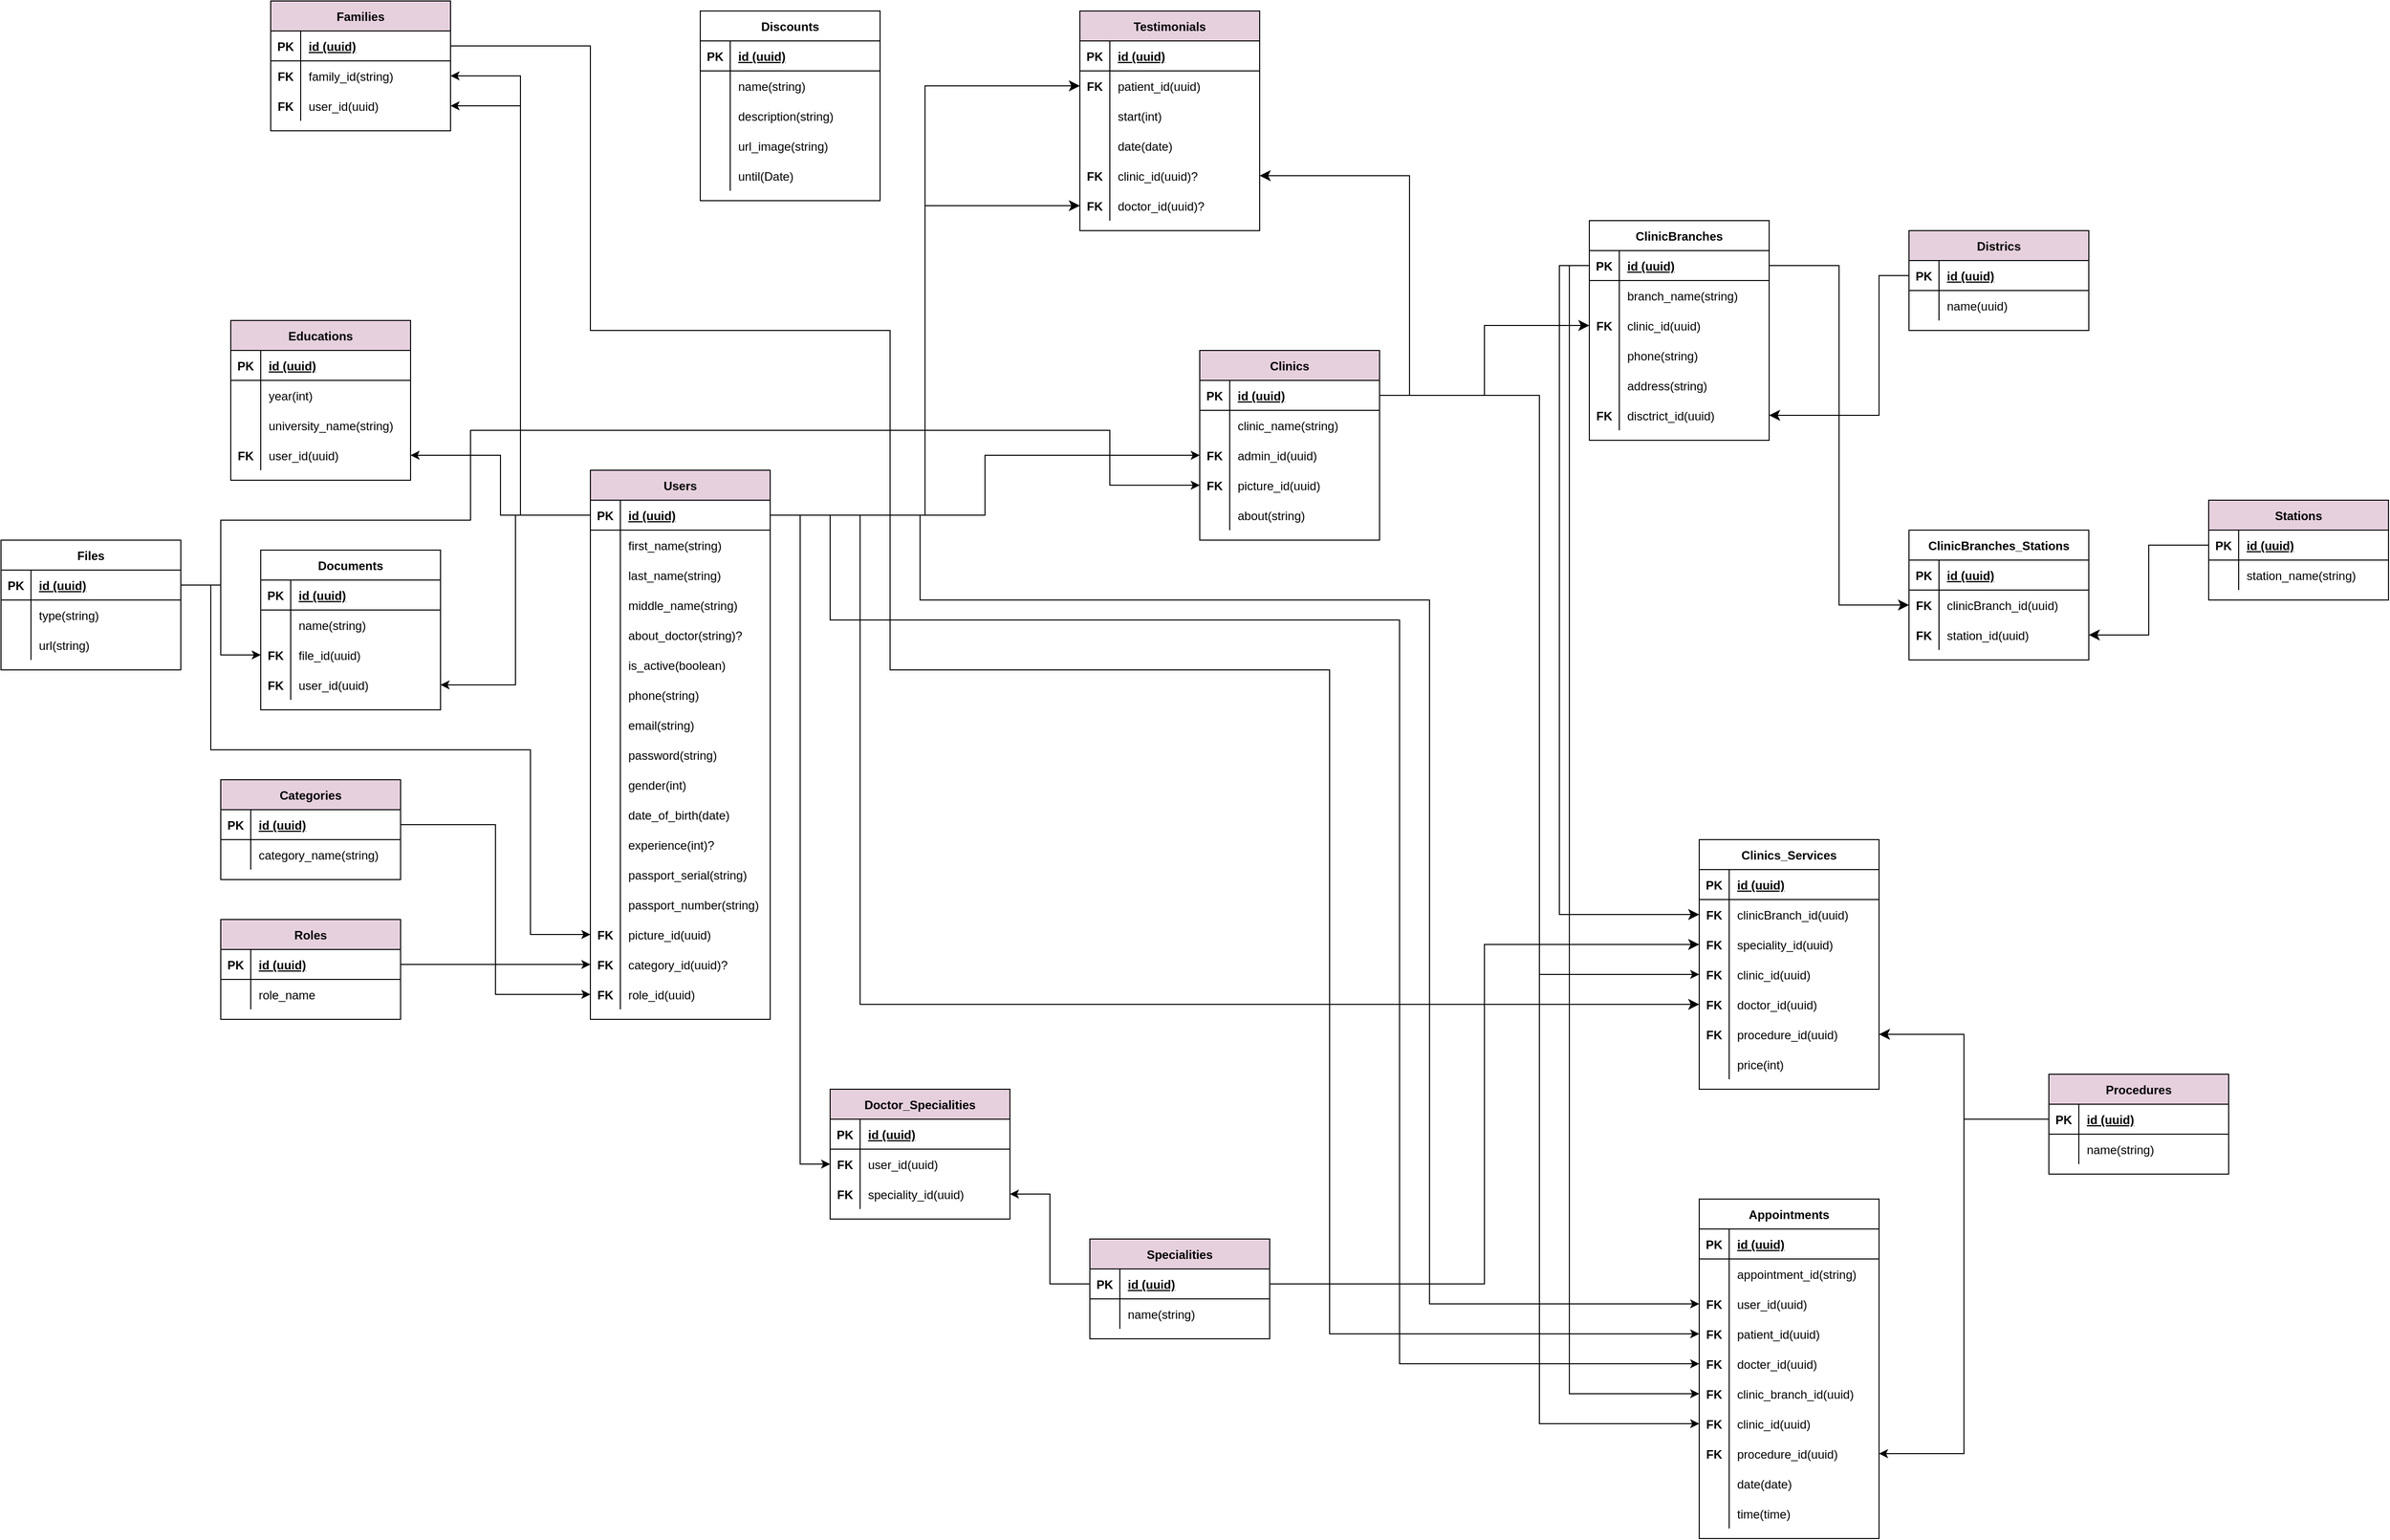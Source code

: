 <mxfile version="21.2.7" type="github">
  <diagram id="9MqEnYc2Nj3l7GqyiAAN" name="Page-1">
    <mxGraphModel dx="2343" dy="1910" grid="1" gridSize="10" guides="1" tooltips="1" connect="1" arrows="1" fold="1" page="1" pageScale="1" pageWidth="850" pageHeight="1100" math="0" shadow="0">
      <root>
        <mxCell id="0" />
        <mxCell id="1" parent="0" />
        <mxCell id="kiI4m6_xFj4V_bomf-qT-1" value="Users" style="shape=table;startSize=30;container=1;collapsible=1;childLayout=tableLayout;fixedRows=1;rowLines=0;fontStyle=1;align=center;resizeLast=1;fillColor=#E6D0DE;" parent="1" vertex="1">
          <mxGeometry x="200" y="230" width="180" height="550" as="geometry" />
        </mxCell>
        <mxCell id="kiI4m6_xFj4V_bomf-qT-2" value="" style="shape=tableRow;horizontal=0;startSize=0;swimlaneHead=0;swimlaneBody=0;fillColor=none;collapsible=0;dropTarget=0;points=[[0,0.5],[1,0.5]];portConstraint=eastwest;top=0;left=0;right=0;bottom=1;" parent="kiI4m6_xFj4V_bomf-qT-1" vertex="1">
          <mxGeometry y="30" width="180" height="30" as="geometry" />
        </mxCell>
        <mxCell id="kiI4m6_xFj4V_bomf-qT-3" value="PK" style="shape=partialRectangle;connectable=0;fillColor=none;top=0;left=0;bottom=0;right=0;fontStyle=1;overflow=hidden;" parent="kiI4m6_xFj4V_bomf-qT-2" vertex="1">
          <mxGeometry width="30" height="30" as="geometry">
            <mxRectangle width="30" height="30" as="alternateBounds" />
          </mxGeometry>
        </mxCell>
        <mxCell id="kiI4m6_xFj4V_bomf-qT-4" value="id (uuid)" style="shape=partialRectangle;connectable=0;fillColor=none;top=0;left=0;bottom=0;right=0;align=left;spacingLeft=6;fontStyle=5;overflow=hidden;" parent="kiI4m6_xFj4V_bomf-qT-2" vertex="1">
          <mxGeometry x="30" width="150" height="30" as="geometry">
            <mxRectangle width="150" height="30" as="alternateBounds" />
          </mxGeometry>
        </mxCell>
        <mxCell id="kiI4m6_xFj4V_bomf-qT-5" value="" style="shape=tableRow;horizontal=0;startSize=0;swimlaneHead=0;swimlaneBody=0;fillColor=none;collapsible=0;dropTarget=0;points=[[0,0.5],[1,0.5]];portConstraint=eastwest;top=0;left=0;right=0;bottom=0;" parent="kiI4m6_xFj4V_bomf-qT-1" vertex="1">
          <mxGeometry y="60" width="180" height="30" as="geometry" />
        </mxCell>
        <mxCell id="kiI4m6_xFj4V_bomf-qT-6" value="" style="shape=partialRectangle;connectable=0;fillColor=none;top=0;left=0;bottom=0;right=0;editable=1;overflow=hidden;" parent="kiI4m6_xFj4V_bomf-qT-5" vertex="1">
          <mxGeometry width="30" height="30" as="geometry">
            <mxRectangle width="30" height="30" as="alternateBounds" />
          </mxGeometry>
        </mxCell>
        <mxCell id="kiI4m6_xFj4V_bomf-qT-7" value="first_name(string)" style="shape=partialRectangle;connectable=0;fillColor=none;top=0;left=0;bottom=0;right=0;align=left;spacingLeft=6;overflow=hidden;" parent="kiI4m6_xFj4V_bomf-qT-5" vertex="1">
          <mxGeometry x="30" width="150" height="30" as="geometry">
            <mxRectangle width="150" height="30" as="alternateBounds" />
          </mxGeometry>
        </mxCell>
        <mxCell id="kiI4m6_xFj4V_bomf-qT-8" value="" style="shape=tableRow;horizontal=0;startSize=0;swimlaneHead=0;swimlaneBody=0;fillColor=none;collapsible=0;dropTarget=0;points=[[0,0.5],[1,0.5]];portConstraint=eastwest;top=0;left=0;right=0;bottom=0;" parent="kiI4m6_xFj4V_bomf-qT-1" vertex="1">
          <mxGeometry y="90" width="180" height="30" as="geometry" />
        </mxCell>
        <mxCell id="kiI4m6_xFj4V_bomf-qT-9" value="" style="shape=partialRectangle;connectable=0;fillColor=none;top=0;left=0;bottom=0;right=0;editable=1;overflow=hidden;" parent="kiI4m6_xFj4V_bomf-qT-8" vertex="1">
          <mxGeometry width="30" height="30" as="geometry">
            <mxRectangle width="30" height="30" as="alternateBounds" />
          </mxGeometry>
        </mxCell>
        <mxCell id="kiI4m6_xFj4V_bomf-qT-10" value="last_name(string)" style="shape=partialRectangle;connectable=0;fillColor=none;top=0;left=0;bottom=0;right=0;align=left;spacingLeft=6;overflow=hidden;" parent="kiI4m6_xFj4V_bomf-qT-8" vertex="1">
          <mxGeometry x="30" width="150" height="30" as="geometry">
            <mxRectangle width="150" height="30" as="alternateBounds" />
          </mxGeometry>
        </mxCell>
        <mxCell id="CMDw1XcCQZMTxHdBloxv-1" value="" style="shape=tableRow;horizontal=0;startSize=0;swimlaneHead=0;swimlaneBody=0;fillColor=none;collapsible=0;dropTarget=0;points=[[0,0.5],[1,0.5]];portConstraint=eastwest;top=0;left=0;right=0;bottom=0;" parent="kiI4m6_xFj4V_bomf-qT-1" vertex="1">
          <mxGeometry y="120" width="180" height="30" as="geometry" />
        </mxCell>
        <mxCell id="CMDw1XcCQZMTxHdBloxv-2" value="" style="shape=partialRectangle;connectable=0;fillColor=none;top=0;left=0;bottom=0;right=0;editable=1;overflow=hidden;" parent="CMDw1XcCQZMTxHdBloxv-1" vertex="1">
          <mxGeometry width="30" height="30" as="geometry">
            <mxRectangle width="30" height="30" as="alternateBounds" />
          </mxGeometry>
        </mxCell>
        <mxCell id="CMDw1XcCQZMTxHdBloxv-3" value="middle_name(string)" style="shape=partialRectangle;connectable=0;fillColor=none;top=0;left=0;bottom=0;right=0;align=left;spacingLeft=6;overflow=hidden;" parent="CMDw1XcCQZMTxHdBloxv-1" vertex="1">
          <mxGeometry x="30" width="150" height="30" as="geometry">
            <mxRectangle width="150" height="30" as="alternateBounds" />
          </mxGeometry>
        </mxCell>
        <mxCell id="QRh1w9l6UdamEkCsD1TO-170" value="" style="shape=tableRow;horizontal=0;startSize=0;swimlaneHead=0;swimlaneBody=0;fillColor=none;collapsible=0;dropTarget=0;points=[[0,0.5],[1,0.5]];portConstraint=eastwest;top=0;left=0;right=0;bottom=0;" parent="kiI4m6_xFj4V_bomf-qT-1" vertex="1">
          <mxGeometry y="150" width="180" height="30" as="geometry" />
        </mxCell>
        <mxCell id="QRh1w9l6UdamEkCsD1TO-171" value="" style="shape=partialRectangle;connectable=0;fillColor=none;top=0;left=0;bottom=0;right=0;editable=1;overflow=hidden;" parent="QRh1w9l6UdamEkCsD1TO-170" vertex="1">
          <mxGeometry width="30" height="30" as="geometry">
            <mxRectangle width="30" height="30" as="alternateBounds" />
          </mxGeometry>
        </mxCell>
        <mxCell id="QRh1w9l6UdamEkCsD1TO-172" value="about_doctor(string)?" style="shape=partialRectangle;connectable=0;fillColor=none;top=0;left=0;bottom=0;right=0;align=left;spacingLeft=6;overflow=hidden;" parent="QRh1w9l6UdamEkCsD1TO-170" vertex="1">
          <mxGeometry x="30" width="150" height="30" as="geometry">
            <mxRectangle width="150" height="30" as="alternateBounds" />
          </mxGeometry>
        </mxCell>
        <mxCell id="RHnH_eOklYwzY7GHP40X-1" value="" style="shape=tableRow;horizontal=0;startSize=0;swimlaneHead=0;swimlaneBody=0;fillColor=none;collapsible=0;dropTarget=0;points=[[0,0.5],[1,0.5]];portConstraint=eastwest;top=0;left=0;right=0;bottom=0;" vertex="1" parent="kiI4m6_xFj4V_bomf-qT-1">
          <mxGeometry y="180" width="180" height="30" as="geometry" />
        </mxCell>
        <mxCell id="RHnH_eOklYwzY7GHP40X-2" value="" style="shape=partialRectangle;connectable=0;fillColor=none;top=0;left=0;bottom=0;right=0;editable=1;overflow=hidden;" vertex="1" parent="RHnH_eOklYwzY7GHP40X-1">
          <mxGeometry width="30" height="30" as="geometry">
            <mxRectangle width="30" height="30" as="alternateBounds" />
          </mxGeometry>
        </mxCell>
        <mxCell id="RHnH_eOklYwzY7GHP40X-3" value="is_active(boolean)" style="shape=partialRectangle;connectable=0;fillColor=none;top=0;left=0;bottom=0;right=0;align=left;spacingLeft=6;overflow=hidden;" vertex="1" parent="RHnH_eOklYwzY7GHP40X-1">
          <mxGeometry x="30" width="150" height="30" as="geometry">
            <mxRectangle width="150" height="30" as="alternateBounds" />
          </mxGeometry>
        </mxCell>
        <mxCell id="QRh1w9l6UdamEkCsD1TO-23" value="" style="shape=tableRow;horizontal=0;startSize=0;swimlaneHead=0;swimlaneBody=0;fillColor=none;collapsible=0;dropTarget=0;points=[[0,0.5],[1,0.5]];portConstraint=eastwest;top=0;left=0;right=0;bottom=0;" parent="kiI4m6_xFj4V_bomf-qT-1" vertex="1">
          <mxGeometry y="210" width="180" height="30" as="geometry" />
        </mxCell>
        <mxCell id="QRh1w9l6UdamEkCsD1TO-24" value="" style="shape=partialRectangle;connectable=0;fillColor=none;top=0;left=0;bottom=0;right=0;editable=1;overflow=hidden;" parent="QRh1w9l6UdamEkCsD1TO-23" vertex="1">
          <mxGeometry width="30" height="30" as="geometry">
            <mxRectangle width="30" height="30" as="alternateBounds" />
          </mxGeometry>
        </mxCell>
        <mxCell id="QRh1w9l6UdamEkCsD1TO-25" value="phone(string)" style="shape=partialRectangle;connectable=0;fillColor=none;top=0;left=0;bottom=0;right=0;align=left;spacingLeft=6;overflow=hidden;" parent="QRh1w9l6UdamEkCsD1TO-23" vertex="1">
          <mxGeometry x="30" width="150" height="30" as="geometry">
            <mxRectangle width="150" height="30" as="alternateBounds" />
          </mxGeometry>
        </mxCell>
        <mxCell id="QRh1w9l6UdamEkCsD1TO-26" value="" style="shape=tableRow;horizontal=0;startSize=0;swimlaneHead=0;swimlaneBody=0;fillColor=none;collapsible=0;dropTarget=0;points=[[0,0.5],[1,0.5]];portConstraint=eastwest;top=0;left=0;right=0;bottom=0;" parent="kiI4m6_xFj4V_bomf-qT-1" vertex="1">
          <mxGeometry y="240" width="180" height="30" as="geometry" />
        </mxCell>
        <mxCell id="QRh1w9l6UdamEkCsD1TO-27" value="" style="shape=partialRectangle;connectable=0;fillColor=none;top=0;left=0;bottom=0;right=0;editable=1;overflow=hidden;" parent="QRh1w9l6UdamEkCsD1TO-26" vertex="1">
          <mxGeometry width="30" height="30" as="geometry">
            <mxRectangle width="30" height="30" as="alternateBounds" />
          </mxGeometry>
        </mxCell>
        <mxCell id="QRh1w9l6UdamEkCsD1TO-28" value="email(string)" style="shape=partialRectangle;connectable=0;fillColor=none;top=0;left=0;bottom=0;right=0;align=left;spacingLeft=6;overflow=hidden;" parent="QRh1w9l6UdamEkCsD1TO-26" vertex="1">
          <mxGeometry x="30" width="150" height="30" as="geometry">
            <mxRectangle width="150" height="30" as="alternateBounds" />
          </mxGeometry>
        </mxCell>
        <mxCell id="QRh1w9l6UdamEkCsD1TO-29" value="" style="shape=tableRow;horizontal=0;startSize=0;swimlaneHead=0;swimlaneBody=0;fillColor=none;collapsible=0;dropTarget=0;points=[[0,0.5],[1,0.5]];portConstraint=eastwest;top=0;left=0;right=0;bottom=0;" parent="kiI4m6_xFj4V_bomf-qT-1" vertex="1">
          <mxGeometry y="270" width="180" height="30" as="geometry" />
        </mxCell>
        <mxCell id="QRh1w9l6UdamEkCsD1TO-30" value="" style="shape=partialRectangle;connectable=0;fillColor=none;top=0;left=0;bottom=0;right=0;editable=1;overflow=hidden;" parent="QRh1w9l6UdamEkCsD1TO-29" vertex="1">
          <mxGeometry width="30" height="30" as="geometry">
            <mxRectangle width="30" height="30" as="alternateBounds" />
          </mxGeometry>
        </mxCell>
        <mxCell id="QRh1w9l6UdamEkCsD1TO-31" value="password(string)" style="shape=partialRectangle;connectable=0;fillColor=none;top=0;left=0;bottom=0;right=0;align=left;spacingLeft=6;overflow=hidden;" parent="QRh1w9l6UdamEkCsD1TO-29" vertex="1">
          <mxGeometry x="30" width="150" height="30" as="geometry">
            <mxRectangle width="150" height="30" as="alternateBounds" />
          </mxGeometry>
        </mxCell>
        <mxCell id="QRh1w9l6UdamEkCsD1TO-32" value="" style="shape=tableRow;horizontal=0;startSize=0;swimlaneHead=0;swimlaneBody=0;fillColor=none;collapsible=0;dropTarget=0;points=[[0,0.5],[1,0.5]];portConstraint=eastwest;top=0;left=0;right=0;bottom=0;" parent="kiI4m6_xFj4V_bomf-qT-1" vertex="1">
          <mxGeometry y="300" width="180" height="30" as="geometry" />
        </mxCell>
        <mxCell id="QRh1w9l6UdamEkCsD1TO-33" value="" style="shape=partialRectangle;connectable=0;fillColor=none;top=0;left=0;bottom=0;right=0;editable=1;overflow=hidden;" parent="QRh1w9l6UdamEkCsD1TO-32" vertex="1">
          <mxGeometry width="30" height="30" as="geometry">
            <mxRectangle width="30" height="30" as="alternateBounds" />
          </mxGeometry>
        </mxCell>
        <mxCell id="QRh1w9l6UdamEkCsD1TO-34" value="gender(int)" style="shape=partialRectangle;connectable=0;fillColor=none;top=0;left=0;bottom=0;right=0;align=left;spacingLeft=6;overflow=hidden;" parent="QRh1w9l6UdamEkCsD1TO-32" vertex="1">
          <mxGeometry x="30" width="150" height="30" as="geometry">
            <mxRectangle width="150" height="30" as="alternateBounds" />
          </mxGeometry>
        </mxCell>
        <mxCell id="QRh1w9l6UdamEkCsD1TO-35" value="" style="shape=tableRow;horizontal=0;startSize=0;swimlaneHead=0;swimlaneBody=0;fillColor=none;collapsible=0;dropTarget=0;points=[[0,0.5],[1,0.5]];portConstraint=eastwest;top=0;left=0;right=0;bottom=0;" parent="kiI4m6_xFj4V_bomf-qT-1" vertex="1">
          <mxGeometry y="330" width="180" height="30" as="geometry" />
        </mxCell>
        <mxCell id="QRh1w9l6UdamEkCsD1TO-36" value="" style="shape=partialRectangle;connectable=0;fillColor=none;top=0;left=0;bottom=0;right=0;editable=1;overflow=hidden;" parent="QRh1w9l6UdamEkCsD1TO-35" vertex="1">
          <mxGeometry width="30" height="30" as="geometry">
            <mxRectangle width="30" height="30" as="alternateBounds" />
          </mxGeometry>
        </mxCell>
        <mxCell id="QRh1w9l6UdamEkCsD1TO-37" value="date_of_birth(date)" style="shape=partialRectangle;connectable=0;fillColor=none;top=0;left=0;bottom=0;right=0;align=left;spacingLeft=6;overflow=hidden;" parent="QRh1w9l6UdamEkCsD1TO-35" vertex="1">
          <mxGeometry x="30" width="150" height="30" as="geometry">
            <mxRectangle width="150" height="30" as="alternateBounds" />
          </mxGeometry>
        </mxCell>
        <mxCell id="QRh1w9l6UdamEkCsD1TO-318" value="" style="shape=tableRow;horizontal=0;startSize=0;swimlaneHead=0;swimlaneBody=0;fillColor=none;collapsible=0;dropTarget=0;points=[[0,0.5],[1,0.5]];portConstraint=eastwest;top=0;left=0;right=0;bottom=0;" parent="kiI4m6_xFj4V_bomf-qT-1" vertex="1">
          <mxGeometry y="360" width="180" height="30" as="geometry" />
        </mxCell>
        <mxCell id="QRh1w9l6UdamEkCsD1TO-319" value="" style="shape=partialRectangle;connectable=0;fillColor=none;top=0;left=0;bottom=0;right=0;editable=1;overflow=hidden;" parent="QRh1w9l6UdamEkCsD1TO-318" vertex="1">
          <mxGeometry width="30" height="30" as="geometry">
            <mxRectangle width="30" height="30" as="alternateBounds" />
          </mxGeometry>
        </mxCell>
        <mxCell id="QRh1w9l6UdamEkCsD1TO-320" value="experience(int)?" style="shape=partialRectangle;connectable=0;fillColor=none;top=0;left=0;bottom=0;right=0;align=left;spacingLeft=6;overflow=hidden;" parent="QRh1w9l6UdamEkCsD1TO-318" vertex="1">
          <mxGeometry x="30" width="150" height="30" as="geometry">
            <mxRectangle width="150" height="30" as="alternateBounds" />
          </mxGeometry>
        </mxCell>
        <mxCell id="QRh1w9l6UdamEkCsD1TO-38" value="" style="shape=tableRow;horizontal=0;startSize=0;swimlaneHead=0;swimlaneBody=0;fillColor=none;collapsible=0;dropTarget=0;points=[[0,0.5],[1,0.5]];portConstraint=eastwest;top=0;left=0;right=0;bottom=0;" parent="kiI4m6_xFj4V_bomf-qT-1" vertex="1">
          <mxGeometry y="390" width="180" height="30" as="geometry" />
        </mxCell>
        <mxCell id="QRh1w9l6UdamEkCsD1TO-39" value="" style="shape=partialRectangle;connectable=0;fillColor=none;top=0;left=0;bottom=0;right=0;editable=1;overflow=hidden;" parent="QRh1w9l6UdamEkCsD1TO-38" vertex="1">
          <mxGeometry width="30" height="30" as="geometry">
            <mxRectangle width="30" height="30" as="alternateBounds" />
          </mxGeometry>
        </mxCell>
        <mxCell id="QRh1w9l6UdamEkCsD1TO-40" value="passport_serial(string)" style="shape=partialRectangle;connectable=0;fillColor=none;top=0;left=0;bottom=0;right=0;align=left;spacingLeft=6;overflow=hidden;" parent="QRh1w9l6UdamEkCsD1TO-38" vertex="1">
          <mxGeometry x="30" width="150" height="30" as="geometry">
            <mxRectangle width="150" height="30" as="alternateBounds" />
          </mxGeometry>
        </mxCell>
        <mxCell id="RHnH_eOklYwzY7GHP40X-28" value="" style="shape=tableRow;horizontal=0;startSize=0;swimlaneHead=0;swimlaneBody=0;fillColor=none;collapsible=0;dropTarget=0;points=[[0,0.5],[1,0.5]];portConstraint=eastwest;top=0;left=0;right=0;bottom=0;" vertex="1" parent="kiI4m6_xFj4V_bomf-qT-1">
          <mxGeometry y="420" width="180" height="30" as="geometry" />
        </mxCell>
        <mxCell id="RHnH_eOklYwzY7GHP40X-29" value="" style="shape=partialRectangle;connectable=0;fillColor=none;top=0;left=0;bottom=0;right=0;editable=1;overflow=hidden;" vertex="1" parent="RHnH_eOklYwzY7GHP40X-28">
          <mxGeometry width="30" height="30" as="geometry">
            <mxRectangle width="30" height="30" as="alternateBounds" />
          </mxGeometry>
        </mxCell>
        <mxCell id="RHnH_eOklYwzY7GHP40X-30" value="passport_number(string)" style="shape=partialRectangle;connectable=0;fillColor=none;top=0;left=0;bottom=0;right=0;align=left;spacingLeft=6;overflow=hidden;" vertex="1" parent="RHnH_eOklYwzY7GHP40X-28">
          <mxGeometry x="30" width="150" height="30" as="geometry">
            <mxRectangle width="150" height="30" as="alternateBounds" />
          </mxGeometry>
        </mxCell>
        <mxCell id="QRh1w9l6UdamEkCsD1TO-314" value="" style="shape=tableRow;horizontal=0;startSize=0;swimlaneHead=0;swimlaneBody=0;fillColor=none;collapsible=0;dropTarget=0;points=[[0,0.5],[1,0.5]];portConstraint=eastwest;top=0;left=0;right=0;bottom=0;" parent="kiI4m6_xFj4V_bomf-qT-1" vertex="1">
          <mxGeometry y="450" width="180" height="30" as="geometry" />
        </mxCell>
        <mxCell id="QRh1w9l6UdamEkCsD1TO-315" value="FK" style="shape=partialRectangle;connectable=0;fillColor=none;top=0;left=0;bottom=0;right=0;editable=1;overflow=hidden;fontStyle=1" parent="QRh1w9l6UdamEkCsD1TO-314" vertex="1">
          <mxGeometry width="30" height="30" as="geometry">
            <mxRectangle width="30" height="30" as="alternateBounds" />
          </mxGeometry>
        </mxCell>
        <mxCell id="QRh1w9l6UdamEkCsD1TO-316" value="picture_id(uuid)" style="shape=partialRectangle;connectable=0;fillColor=none;top=0;left=0;bottom=0;right=0;align=left;spacingLeft=6;overflow=hidden;" parent="QRh1w9l6UdamEkCsD1TO-314" vertex="1">
          <mxGeometry x="30" width="150" height="30" as="geometry">
            <mxRectangle width="150" height="30" as="alternateBounds" />
          </mxGeometry>
        </mxCell>
        <mxCell id="QRh1w9l6UdamEkCsD1TO-41" value="" style="shape=tableRow;horizontal=0;startSize=0;swimlaneHead=0;swimlaneBody=0;fillColor=none;collapsible=0;dropTarget=0;points=[[0,0.5],[1,0.5]];portConstraint=eastwest;top=0;left=0;right=0;bottom=0;" parent="kiI4m6_xFj4V_bomf-qT-1" vertex="1">
          <mxGeometry y="480" width="180" height="30" as="geometry" />
        </mxCell>
        <mxCell id="QRh1w9l6UdamEkCsD1TO-42" value="FK" style="shape=partialRectangle;connectable=0;fillColor=none;top=0;left=0;bottom=0;right=0;editable=1;overflow=hidden;fontStyle=1" parent="QRh1w9l6UdamEkCsD1TO-41" vertex="1">
          <mxGeometry width="30" height="30" as="geometry">
            <mxRectangle width="30" height="30" as="alternateBounds" />
          </mxGeometry>
        </mxCell>
        <mxCell id="QRh1w9l6UdamEkCsD1TO-43" value="category_id(uuid)?" style="shape=partialRectangle;connectable=0;fillColor=none;top=0;left=0;bottom=0;right=0;align=left;spacingLeft=6;overflow=hidden;" parent="QRh1w9l6UdamEkCsD1TO-41" vertex="1">
          <mxGeometry x="30" width="150" height="30" as="geometry">
            <mxRectangle width="150" height="30" as="alternateBounds" />
          </mxGeometry>
        </mxCell>
        <mxCell id="QRh1w9l6UdamEkCsD1TO-1" value="" style="shape=tableRow;horizontal=0;startSize=0;swimlaneHead=0;swimlaneBody=0;fillColor=none;collapsible=0;dropTarget=0;points=[[0,0.5],[1,0.5]];portConstraint=eastwest;top=0;left=0;right=0;bottom=0;" parent="kiI4m6_xFj4V_bomf-qT-1" vertex="1">
          <mxGeometry y="510" width="180" height="30" as="geometry" />
        </mxCell>
        <mxCell id="QRh1w9l6UdamEkCsD1TO-2" value="FK" style="shape=partialRectangle;connectable=0;fillColor=none;top=0;left=0;bottom=0;right=0;editable=1;overflow=hidden;fontStyle=1" parent="QRh1w9l6UdamEkCsD1TO-1" vertex="1">
          <mxGeometry width="30" height="30" as="geometry">
            <mxRectangle width="30" height="30" as="alternateBounds" />
          </mxGeometry>
        </mxCell>
        <mxCell id="QRh1w9l6UdamEkCsD1TO-3" value="role_id(uuid)" style="shape=partialRectangle;connectable=0;fillColor=none;top=0;left=0;bottom=0;right=0;align=left;spacingLeft=6;overflow=hidden;" parent="QRh1w9l6UdamEkCsD1TO-1" vertex="1">
          <mxGeometry x="30" width="150" height="30" as="geometry">
            <mxRectangle width="150" height="30" as="alternateBounds" />
          </mxGeometry>
        </mxCell>
        <mxCell id="QRh1w9l6UdamEkCsD1TO-4" value="Roles" style="shape=table;startSize=30;container=1;collapsible=1;childLayout=tableLayout;fixedRows=1;rowLines=0;fontStyle=1;align=center;resizeLast=1;fillColor=#E6D0DE;" parent="1" vertex="1">
          <mxGeometry x="-170" y="680" width="180" height="100" as="geometry" />
        </mxCell>
        <mxCell id="QRh1w9l6UdamEkCsD1TO-5" value="" style="shape=tableRow;horizontal=0;startSize=0;swimlaneHead=0;swimlaneBody=0;fillColor=none;collapsible=0;dropTarget=0;points=[[0,0.5],[1,0.5]];portConstraint=eastwest;top=0;left=0;right=0;bottom=1;" parent="QRh1w9l6UdamEkCsD1TO-4" vertex="1">
          <mxGeometry y="30" width="180" height="30" as="geometry" />
        </mxCell>
        <mxCell id="QRh1w9l6UdamEkCsD1TO-6" value="PK" style="shape=partialRectangle;connectable=0;fillColor=none;top=0;left=0;bottom=0;right=0;fontStyle=1;overflow=hidden;" parent="QRh1w9l6UdamEkCsD1TO-5" vertex="1">
          <mxGeometry width="30" height="30" as="geometry">
            <mxRectangle width="30" height="30" as="alternateBounds" />
          </mxGeometry>
        </mxCell>
        <mxCell id="QRh1w9l6UdamEkCsD1TO-7" value="id (uuid)" style="shape=partialRectangle;connectable=0;fillColor=none;top=0;left=0;bottom=0;right=0;align=left;spacingLeft=6;fontStyle=5;overflow=hidden;" parent="QRh1w9l6UdamEkCsD1TO-5" vertex="1">
          <mxGeometry x="30" width="150" height="30" as="geometry">
            <mxRectangle width="150" height="30" as="alternateBounds" />
          </mxGeometry>
        </mxCell>
        <mxCell id="QRh1w9l6UdamEkCsD1TO-8" value="" style="shape=tableRow;horizontal=0;startSize=0;swimlaneHead=0;swimlaneBody=0;fillColor=none;collapsible=0;dropTarget=0;points=[[0,0.5],[1,0.5]];portConstraint=eastwest;top=0;left=0;right=0;bottom=0;" parent="QRh1w9l6UdamEkCsD1TO-4" vertex="1">
          <mxGeometry y="60" width="180" height="30" as="geometry" />
        </mxCell>
        <mxCell id="QRh1w9l6UdamEkCsD1TO-9" value="" style="shape=partialRectangle;connectable=0;fillColor=none;top=0;left=0;bottom=0;right=0;editable=1;overflow=hidden;" parent="QRh1w9l6UdamEkCsD1TO-8" vertex="1">
          <mxGeometry width="30" height="30" as="geometry">
            <mxRectangle width="30" height="30" as="alternateBounds" />
          </mxGeometry>
        </mxCell>
        <mxCell id="QRh1w9l6UdamEkCsD1TO-10" value="role_name" style="shape=partialRectangle;connectable=0;fillColor=none;top=0;left=0;bottom=0;right=0;align=left;spacingLeft=6;overflow=hidden;" parent="QRh1w9l6UdamEkCsD1TO-8" vertex="1">
          <mxGeometry x="30" width="150" height="30" as="geometry">
            <mxRectangle width="150" height="30" as="alternateBounds" />
          </mxGeometry>
        </mxCell>
        <mxCell id="QRh1w9l6UdamEkCsD1TO-44" value="Clinics" style="shape=table;startSize=30;container=1;collapsible=1;childLayout=tableLayout;fixedRows=1;rowLines=0;fontStyle=1;align=center;resizeLast=1;fillColor=#E6D0DE;" parent="1" vertex="1">
          <mxGeometry x="810" y="110" width="180" height="190" as="geometry" />
        </mxCell>
        <mxCell id="QRh1w9l6UdamEkCsD1TO-45" value="" style="shape=tableRow;horizontal=0;startSize=0;swimlaneHead=0;swimlaneBody=0;fillColor=none;collapsible=0;dropTarget=0;points=[[0,0.5],[1,0.5]];portConstraint=eastwest;top=0;left=0;right=0;bottom=1;" parent="QRh1w9l6UdamEkCsD1TO-44" vertex="1">
          <mxGeometry y="30" width="180" height="30" as="geometry" />
        </mxCell>
        <mxCell id="QRh1w9l6UdamEkCsD1TO-46" value="PK" style="shape=partialRectangle;connectable=0;fillColor=none;top=0;left=0;bottom=0;right=0;fontStyle=1;overflow=hidden;" parent="QRh1w9l6UdamEkCsD1TO-45" vertex="1">
          <mxGeometry width="30" height="30" as="geometry">
            <mxRectangle width="30" height="30" as="alternateBounds" />
          </mxGeometry>
        </mxCell>
        <mxCell id="QRh1w9l6UdamEkCsD1TO-47" value="id (uuid)" style="shape=partialRectangle;connectable=0;fillColor=none;top=0;left=0;bottom=0;right=0;align=left;spacingLeft=6;fontStyle=5;overflow=hidden;" parent="QRh1w9l6UdamEkCsD1TO-45" vertex="1">
          <mxGeometry x="30" width="150" height="30" as="geometry">
            <mxRectangle width="150" height="30" as="alternateBounds" />
          </mxGeometry>
        </mxCell>
        <mxCell id="QRh1w9l6UdamEkCsD1TO-48" value="" style="shape=tableRow;horizontal=0;startSize=0;swimlaneHead=0;swimlaneBody=0;fillColor=none;collapsible=0;dropTarget=0;points=[[0,0.5],[1,0.5]];portConstraint=eastwest;top=0;left=0;right=0;bottom=0;" parent="QRh1w9l6UdamEkCsD1TO-44" vertex="1">
          <mxGeometry y="60" width="180" height="30" as="geometry" />
        </mxCell>
        <mxCell id="QRh1w9l6UdamEkCsD1TO-49" value="" style="shape=partialRectangle;connectable=0;fillColor=none;top=0;left=0;bottom=0;right=0;editable=1;overflow=hidden;" parent="QRh1w9l6UdamEkCsD1TO-48" vertex="1">
          <mxGeometry width="30" height="30" as="geometry">
            <mxRectangle width="30" height="30" as="alternateBounds" />
          </mxGeometry>
        </mxCell>
        <mxCell id="QRh1w9l6UdamEkCsD1TO-50" value="clinic_name(string)" style="shape=partialRectangle;connectable=0;fillColor=none;top=0;left=0;bottom=0;right=0;align=left;spacingLeft=6;overflow=hidden;" parent="QRh1w9l6UdamEkCsD1TO-48" vertex="1">
          <mxGeometry x="30" width="150" height="30" as="geometry">
            <mxRectangle width="150" height="30" as="alternateBounds" />
          </mxGeometry>
        </mxCell>
        <mxCell id="QRh1w9l6UdamEkCsD1TO-84" value="" style="shape=tableRow;horizontal=0;startSize=0;swimlaneHead=0;swimlaneBody=0;fillColor=none;collapsible=0;dropTarget=0;points=[[0,0.5],[1,0.5]];portConstraint=eastwest;top=0;left=0;right=0;bottom=0;" parent="QRh1w9l6UdamEkCsD1TO-44" vertex="1">
          <mxGeometry y="90" width="180" height="30" as="geometry" />
        </mxCell>
        <mxCell id="QRh1w9l6UdamEkCsD1TO-85" value="FK" style="shape=partialRectangle;connectable=0;fillColor=none;top=0;left=0;bottom=0;right=0;editable=1;overflow=hidden;fontStyle=1" parent="QRh1w9l6UdamEkCsD1TO-84" vertex="1">
          <mxGeometry width="30" height="30" as="geometry">
            <mxRectangle width="30" height="30" as="alternateBounds" />
          </mxGeometry>
        </mxCell>
        <mxCell id="QRh1w9l6UdamEkCsD1TO-86" value="admin_id(uuid)" style="shape=partialRectangle;connectable=0;fillColor=none;top=0;left=0;bottom=0;right=0;align=left;spacingLeft=6;overflow=hidden;" parent="QRh1w9l6UdamEkCsD1TO-84" vertex="1">
          <mxGeometry x="30" width="150" height="30" as="geometry">
            <mxRectangle width="150" height="30" as="alternateBounds" />
          </mxGeometry>
        </mxCell>
        <mxCell id="QRh1w9l6UdamEkCsD1TO-87" value="" style="shape=tableRow;horizontal=0;startSize=0;swimlaneHead=0;swimlaneBody=0;fillColor=none;collapsible=0;dropTarget=0;points=[[0,0.5],[1,0.5]];portConstraint=eastwest;top=0;left=0;right=0;bottom=0;" parent="QRh1w9l6UdamEkCsD1TO-44" vertex="1">
          <mxGeometry y="120" width="180" height="30" as="geometry" />
        </mxCell>
        <mxCell id="QRh1w9l6UdamEkCsD1TO-88" value="FK" style="shape=partialRectangle;connectable=0;fillColor=none;top=0;left=0;bottom=0;right=0;editable=1;overflow=hidden;fontStyle=1" parent="QRh1w9l6UdamEkCsD1TO-87" vertex="1">
          <mxGeometry width="30" height="30" as="geometry">
            <mxRectangle width="30" height="30" as="alternateBounds" />
          </mxGeometry>
        </mxCell>
        <mxCell id="QRh1w9l6UdamEkCsD1TO-89" value="picture_id(uuid)" style="shape=partialRectangle;connectable=0;fillColor=none;top=0;left=0;bottom=0;right=0;align=left;spacingLeft=6;overflow=hidden;" parent="QRh1w9l6UdamEkCsD1TO-87" vertex="1">
          <mxGeometry x="30" width="150" height="30" as="geometry">
            <mxRectangle width="150" height="30" as="alternateBounds" />
          </mxGeometry>
        </mxCell>
        <mxCell id="RHnH_eOklYwzY7GHP40X-33" value="" style="shape=tableRow;horizontal=0;startSize=0;swimlaneHead=0;swimlaneBody=0;fillColor=none;collapsible=0;dropTarget=0;points=[[0,0.5],[1,0.5]];portConstraint=eastwest;top=0;left=0;right=0;bottom=0;" vertex="1" parent="QRh1w9l6UdamEkCsD1TO-44">
          <mxGeometry y="150" width="180" height="30" as="geometry" />
        </mxCell>
        <mxCell id="RHnH_eOklYwzY7GHP40X-34" value="" style="shape=partialRectangle;connectable=0;fillColor=none;top=0;left=0;bottom=0;right=0;editable=1;overflow=hidden;" vertex="1" parent="RHnH_eOklYwzY7GHP40X-33">
          <mxGeometry width="30" height="30" as="geometry">
            <mxRectangle width="30" height="30" as="alternateBounds" />
          </mxGeometry>
        </mxCell>
        <mxCell id="RHnH_eOklYwzY7GHP40X-35" value="about(string)" style="shape=partialRectangle;connectable=0;fillColor=none;top=0;left=0;bottom=0;right=0;align=left;spacingLeft=6;overflow=hidden;" vertex="1" parent="RHnH_eOklYwzY7GHP40X-33">
          <mxGeometry x="30" width="150" height="30" as="geometry">
            <mxRectangle width="150" height="30" as="alternateBounds" />
          </mxGeometry>
        </mxCell>
        <mxCell id="QRh1w9l6UdamEkCsD1TO-99" value="Stations" style="shape=table;startSize=30;container=1;collapsible=1;childLayout=tableLayout;fixedRows=1;rowLines=0;fontStyle=1;align=center;resizeLast=1;fillColor=#E6D0DE;" parent="1" vertex="1">
          <mxGeometry x="1820" y="260" width="180" height="100" as="geometry" />
        </mxCell>
        <mxCell id="QRh1w9l6UdamEkCsD1TO-100" value="" style="shape=tableRow;horizontal=0;startSize=0;swimlaneHead=0;swimlaneBody=0;fillColor=none;collapsible=0;dropTarget=0;points=[[0,0.5],[1,0.5]];portConstraint=eastwest;top=0;left=0;right=0;bottom=1;" parent="QRh1w9l6UdamEkCsD1TO-99" vertex="1">
          <mxGeometry y="30" width="180" height="30" as="geometry" />
        </mxCell>
        <mxCell id="QRh1w9l6UdamEkCsD1TO-101" value="PK" style="shape=partialRectangle;connectable=0;fillColor=none;top=0;left=0;bottom=0;right=0;fontStyle=1;overflow=hidden;" parent="QRh1w9l6UdamEkCsD1TO-100" vertex="1">
          <mxGeometry width="30" height="30" as="geometry">
            <mxRectangle width="30" height="30" as="alternateBounds" />
          </mxGeometry>
        </mxCell>
        <mxCell id="QRh1w9l6UdamEkCsD1TO-102" value="id (uuid)" style="shape=partialRectangle;connectable=0;fillColor=none;top=0;left=0;bottom=0;right=0;align=left;spacingLeft=6;fontStyle=5;overflow=hidden;" parent="QRh1w9l6UdamEkCsD1TO-100" vertex="1">
          <mxGeometry x="30" width="150" height="30" as="geometry">
            <mxRectangle width="150" height="30" as="alternateBounds" />
          </mxGeometry>
        </mxCell>
        <mxCell id="QRh1w9l6UdamEkCsD1TO-103" value="" style="shape=tableRow;horizontal=0;startSize=0;swimlaneHead=0;swimlaneBody=0;fillColor=none;collapsible=0;dropTarget=0;points=[[0,0.5],[1,0.5]];portConstraint=eastwest;top=0;left=0;right=0;bottom=0;" parent="QRh1w9l6UdamEkCsD1TO-99" vertex="1">
          <mxGeometry y="60" width="180" height="30" as="geometry" />
        </mxCell>
        <mxCell id="QRh1w9l6UdamEkCsD1TO-104" value="" style="shape=partialRectangle;connectable=0;fillColor=none;top=0;left=0;bottom=0;right=0;editable=1;overflow=hidden;" parent="QRh1w9l6UdamEkCsD1TO-103" vertex="1">
          <mxGeometry width="30" height="30" as="geometry">
            <mxRectangle width="30" height="30" as="alternateBounds" />
          </mxGeometry>
        </mxCell>
        <mxCell id="QRh1w9l6UdamEkCsD1TO-105" value="station_name(string)" style="shape=partialRectangle;connectable=0;fillColor=none;top=0;left=0;bottom=0;right=0;align=left;spacingLeft=6;overflow=hidden;" parent="QRh1w9l6UdamEkCsD1TO-103" vertex="1">
          <mxGeometry x="30" width="150" height="30" as="geometry">
            <mxRectangle width="150" height="30" as="alternateBounds" />
          </mxGeometry>
        </mxCell>
        <mxCell id="QRh1w9l6UdamEkCsD1TO-118" value="ClinicBranches_Stations" style="shape=table;startSize=30;container=1;collapsible=1;childLayout=tableLayout;fixedRows=1;rowLines=0;fontStyle=1;align=center;resizeLast=1;" parent="1" vertex="1">
          <mxGeometry x="1520" y="290" width="180" height="130" as="geometry" />
        </mxCell>
        <mxCell id="QRh1w9l6UdamEkCsD1TO-119" value="" style="shape=tableRow;horizontal=0;startSize=0;swimlaneHead=0;swimlaneBody=0;fillColor=none;collapsible=0;dropTarget=0;points=[[0,0.5],[1,0.5]];portConstraint=eastwest;top=0;left=0;right=0;bottom=1;" parent="QRh1w9l6UdamEkCsD1TO-118" vertex="1">
          <mxGeometry y="30" width="180" height="30" as="geometry" />
        </mxCell>
        <mxCell id="QRh1w9l6UdamEkCsD1TO-120" value="PK" style="shape=partialRectangle;connectable=0;fillColor=none;top=0;left=0;bottom=0;right=0;fontStyle=1;overflow=hidden;" parent="QRh1w9l6UdamEkCsD1TO-119" vertex="1">
          <mxGeometry width="30" height="30" as="geometry">
            <mxRectangle width="30" height="30" as="alternateBounds" />
          </mxGeometry>
        </mxCell>
        <mxCell id="QRh1w9l6UdamEkCsD1TO-121" value="id (uuid)" style="shape=partialRectangle;connectable=0;fillColor=none;top=0;left=0;bottom=0;right=0;align=left;spacingLeft=6;fontStyle=5;overflow=hidden;" parent="QRh1w9l6UdamEkCsD1TO-119" vertex="1">
          <mxGeometry x="30" width="150" height="30" as="geometry">
            <mxRectangle width="150" height="30" as="alternateBounds" />
          </mxGeometry>
        </mxCell>
        <mxCell id="QRh1w9l6UdamEkCsD1TO-125" value="" style="shape=tableRow;horizontal=0;startSize=0;swimlaneHead=0;swimlaneBody=0;fillColor=none;collapsible=0;dropTarget=0;points=[[0,0.5],[1,0.5]];portConstraint=eastwest;top=0;left=0;right=0;bottom=0;" parent="QRh1w9l6UdamEkCsD1TO-118" vertex="1">
          <mxGeometry y="60" width="180" height="30" as="geometry" />
        </mxCell>
        <mxCell id="QRh1w9l6UdamEkCsD1TO-126" value="FK" style="shape=partialRectangle;connectable=0;fillColor=none;top=0;left=0;bottom=0;right=0;editable=1;overflow=hidden;fontStyle=1" parent="QRh1w9l6UdamEkCsD1TO-125" vertex="1">
          <mxGeometry width="30" height="30" as="geometry">
            <mxRectangle width="30" height="30" as="alternateBounds" />
          </mxGeometry>
        </mxCell>
        <mxCell id="QRh1w9l6UdamEkCsD1TO-127" value="clinicBranch_id(uuid)" style="shape=partialRectangle;connectable=0;fillColor=none;top=0;left=0;bottom=0;right=0;align=left;spacingLeft=6;overflow=hidden;" parent="QRh1w9l6UdamEkCsD1TO-125" vertex="1">
          <mxGeometry x="30" width="150" height="30" as="geometry">
            <mxRectangle width="150" height="30" as="alternateBounds" />
          </mxGeometry>
        </mxCell>
        <mxCell id="QRh1w9l6UdamEkCsD1TO-128" value="" style="shape=tableRow;horizontal=0;startSize=0;swimlaneHead=0;swimlaneBody=0;fillColor=none;collapsible=0;dropTarget=0;points=[[0,0.5],[1,0.5]];portConstraint=eastwest;top=0;left=0;right=0;bottom=0;" parent="QRh1w9l6UdamEkCsD1TO-118" vertex="1">
          <mxGeometry y="90" width="180" height="30" as="geometry" />
        </mxCell>
        <mxCell id="QRh1w9l6UdamEkCsD1TO-129" value="FK" style="shape=partialRectangle;connectable=0;fillColor=none;top=0;left=0;bottom=0;right=0;editable=1;overflow=hidden;fontStyle=1" parent="QRh1w9l6UdamEkCsD1TO-128" vertex="1">
          <mxGeometry width="30" height="30" as="geometry">
            <mxRectangle width="30" height="30" as="alternateBounds" />
          </mxGeometry>
        </mxCell>
        <mxCell id="QRh1w9l6UdamEkCsD1TO-130" value="station_id(uuid)" style="shape=partialRectangle;connectable=0;fillColor=none;top=0;left=0;bottom=0;right=0;align=left;spacingLeft=6;overflow=hidden;" parent="QRh1w9l6UdamEkCsD1TO-128" vertex="1">
          <mxGeometry x="30" width="150" height="30" as="geometry">
            <mxRectangle width="150" height="30" as="alternateBounds" />
          </mxGeometry>
        </mxCell>
        <mxCell id="QRh1w9l6UdamEkCsD1TO-137" value="ClinicBranches" style="shape=table;startSize=30;container=1;collapsible=1;childLayout=tableLayout;fixedRows=1;rowLines=0;fontStyle=1;align=center;resizeLast=1;" parent="1" vertex="1">
          <mxGeometry x="1200" y="-20" width="180" height="220" as="geometry" />
        </mxCell>
        <mxCell id="QRh1w9l6UdamEkCsD1TO-138" value="" style="shape=tableRow;horizontal=0;startSize=0;swimlaneHead=0;swimlaneBody=0;fillColor=none;collapsible=0;dropTarget=0;points=[[0,0.5],[1,0.5]];portConstraint=eastwest;top=0;left=0;right=0;bottom=1;" parent="QRh1w9l6UdamEkCsD1TO-137" vertex="1">
          <mxGeometry y="30" width="180" height="30" as="geometry" />
        </mxCell>
        <mxCell id="QRh1w9l6UdamEkCsD1TO-139" value="PK" style="shape=partialRectangle;connectable=0;fillColor=none;top=0;left=0;bottom=0;right=0;fontStyle=1;overflow=hidden;" parent="QRh1w9l6UdamEkCsD1TO-138" vertex="1">
          <mxGeometry width="30" height="30" as="geometry">
            <mxRectangle width="30" height="30" as="alternateBounds" />
          </mxGeometry>
        </mxCell>
        <mxCell id="QRh1w9l6UdamEkCsD1TO-140" value="id (uuid)" style="shape=partialRectangle;connectable=0;fillColor=none;top=0;left=0;bottom=0;right=0;align=left;spacingLeft=6;fontStyle=5;overflow=hidden;" parent="QRh1w9l6UdamEkCsD1TO-138" vertex="1">
          <mxGeometry x="30" width="150" height="30" as="geometry">
            <mxRectangle width="150" height="30" as="alternateBounds" />
          </mxGeometry>
        </mxCell>
        <mxCell id="QRh1w9l6UdamEkCsD1TO-141" value="" style="shape=tableRow;horizontal=0;startSize=0;swimlaneHead=0;swimlaneBody=0;fillColor=none;collapsible=0;dropTarget=0;points=[[0,0.5],[1,0.5]];portConstraint=eastwest;top=0;left=0;right=0;bottom=0;" parent="QRh1w9l6UdamEkCsD1TO-137" vertex="1">
          <mxGeometry y="60" width="180" height="30" as="geometry" />
        </mxCell>
        <mxCell id="QRh1w9l6UdamEkCsD1TO-142" value="" style="shape=partialRectangle;connectable=0;fillColor=none;top=0;left=0;bottom=0;right=0;editable=1;overflow=hidden;" parent="QRh1w9l6UdamEkCsD1TO-141" vertex="1">
          <mxGeometry width="30" height="30" as="geometry">
            <mxRectangle width="30" height="30" as="alternateBounds" />
          </mxGeometry>
        </mxCell>
        <mxCell id="QRh1w9l6UdamEkCsD1TO-143" value="branch_name(string)" style="shape=partialRectangle;connectable=0;fillColor=none;top=0;left=0;bottom=0;right=0;align=left;spacingLeft=6;overflow=hidden;" parent="QRh1w9l6UdamEkCsD1TO-141" vertex="1">
          <mxGeometry x="30" width="150" height="30" as="geometry">
            <mxRectangle width="150" height="30" as="alternateBounds" />
          </mxGeometry>
        </mxCell>
        <mxCell id="QRh1w9l6UdamEkCsD1TO-144" value="" style="shape=tableRow;horizontal=0;startSize=0;swimlaneHead=0;swimlaneBody=0;fillColor=none;collapsible=0;dropTarget=0;points=[[0,0.5],[1,0.5]];portConstraint=eastwest;top=0;left=0;right=0;bottom=0;" parent="QRh1w9l6UdamEkCsD1TO-137" vertex="1">
          <mxGeometry y="90" width="180" height="30" as="geometry" />
        </mxCell>
        <mxCell id="QRh1w9l6UdamEkCsD1TO-145" value="FK" style="shape=partialRectangle;connectable=0;fillColor=none;top=0;left=0;bottom=0;right=0;editable=1;overflow=hidden;fontStyle=1" parent="QRh1w9l6UdamEkCsD1TO-144" vertex="1">
          <mxGeometry width="30" height="30" as="geometry">
            <mxRectangle width="30" height="30" as="alternateBounds" />
          </mxGeometry>
        </mxCell>
        <mxCell id="QRh1w9l6UdamEkCsD1TO-146" value="clinic_id(uuid)" style="shape=partialRectangle;connectable=0;fillColor=none;top=0;left=0;bottom=0;right=0;align=left;spacingLeft=6;overflow=hidden;" parent="QRh1w9l6UdamEkCsD1TO-144" vertex="1">
          <mxGeometry x="30" width="150" height="30" as="geometry">
            <mxRectangle width="150" height="30" as="alternateBounds" />
          </mxGeometry>
        </mxCell>
        <mxCell id="QRh1w9l6UdamEkCsD1TO-150" value="" style="shape=tableRow;horizontal=0;startSize=0;swimlaneHead=0;swimlaneBody=0;fillColor=none;collapsible=0;dropTarget=0;points=[[0,0.5],[1,0.5]];portConstraint=eastwest;top=0;left=0;right=0;bottom=0;" parent="QRh1w9l6UdamEkCsD1TO-137" vertex="1">
          <mxGeometry y="120" width="180" height="30" as="geometry" />
        </mxCell>
        <mxCell id="QRh1w9l6UdamEkCsD1TO-151" value="" style="shape=partialRectangle;connectable=0;fillColor=none;top=0;left=0;bottom=0;right=0;editable=1;overflow=hidden;" parent="QRh1w9l6UdamEkCsD1TO-150" vertex="1">
          <mxGeometry width="30" height="30" as="geometry">
            <mxRectangle width="30" height="30" as="alternateBounds" />
          </mxGeometry>
        </mxCell>
        <mxCell id="QRh1w9l6UdamEkCsD1TO-152" value="phone(string)" style="shape=partialRectangle;connectable=0;fillColor=none;top=0;left=0;bottom=0;right=0;align=left;spacingLeft=6;overflow=hidden;" parent="QRh1w9l6UdamEkCsD1TO-150" vertex="1">
          <mxGeometry x="30" width="150" height="30" as="geometry">
            <mxRectangle width="150" height="30" as="alternateBounds" />
          </mxGeometry>
        </mxCell>
        <mxCell id="QRh1w9l6UdamEkCsD1TO-153" value="" style="shape=tableRow;horizontal=0;startSize=0;swimlaneHead=0;swimlaneBody=0;fillColor=none;collapsible=0;dropTarget=0;points=[[0,0.5],[1,0.5]];portConstraint=eastwest;top=0;left=0;right=0;bottom=0;" parent="QRh1w9l6UdamEkCsD1TO-137" vertex="1">
          <mxGeometry y="150" width="180" height="30" as="geometry" />
        </mxCell>
        <mxCell id="QRh1w9l6UdamEkCsD1TO-154" value="" style="shape=partialRectangle;connectable=0;fillColor=none;top=0;left=0;bottom=0;right=0;editable=1;overflow=hidden;" parent="QRh1w9l6UdamEkCsD1TO-153" vertex="1">
          <mxGeometry width="30" height="30" as="geometry">
            <mxRectangle width="30" height="30" as="alternateBounds" />
          </mxGeometry>
        </mxCell>
        <mxCell id="QRh1w9l6UdamEkCsD1TO-155" value="address(string)" style="shape=partialRectangle;connectable=0;fillColor=none;top=0;left=0;bottom=0;right=0;align=left;spacingLeft=6;overflow=hidden;" parent="QRh1w9l6UdamEkCsD1TO-153" vertex="1">
          <mxGeometry x="30" width="150" height="30" as="geometry">
            <mxRectangle width="150" height="30" as="alternateBounds" />
          </mxGeometry>
        </mxCell>
        <mxCell id="2gXt5aOjmiHOCupzgebz-88" value="" style="shape=tableRow;horizontal=0;startSize=0;swimlaneHead=0;swimlaneBody=0;fillColor=none;collapsible=0;dropTarget=0;points=[[0,0.5],[1,0.5]];portConstraint=eastwest;top=0;left=0;right=0;bottom=0;" parent="QRh1w9l6UdamEkCsD1TO-137" vertex="1">
          <mxGeometry y="180" width="180" height="30" as="geometry" />
        </mxCell>
        <mxCell id="2gXt5aOjmiHOCupzgebz-89" value="FK" style="shape=partialRectangle;connectable=0;fillColor=none;top=0;left=0;bottom=0;right=0;editable=1;overflow=hidden;fontStyle=1" parent="2gXt5aOjmiHOCupzgebz-88" vertex="1">
          <mxGeometry width="30" height="30" as="geometry">
            <mxRectangle width="30" height="30" as="alternateBounds" />
          </mxGeometry>
        </mxCell>
        <mxCell id="2gXt5aOjmiHOCupzgebz-90" value="disctrict_id(uuid)" style="shape=partialRectangle;connectable=0;fillColor=none;top=0;left=0;bottom=0;right=0;align=left;spacingLeft=6;overflow=hidden;" parent="2gXt5aOjmiHOCupzgebz-88" vertex="1">
          <mxGeometry x="30" width="150" height="30" as="geometry">
            <mxRectangle width="150" height="30" as="alternateBounds" />
          </mxGeometry>
        </mxCell>
        <mxCell id="QRh1w9l6UdamEkCsD1TO-156" value="Educations" style="shape=table;startSize=30;container=1;collapsible=1;childLayout=tableLayout;fixedRows=1;rowLines=0;fontStyle=1;align=center;resizeLast=1;fillColor=#E6D0DE;" parent="1" vertex="1">
          <mxGeometry x="-160" y="80" width="180" height="160" as="geometry" />
        </mxCell>
        <mxCell id="QRh1w9l6UdamEkCsD1TO-157" value="" style="shape=tableRow;horizontal=0;startSize=0;swimlaneHead=0;swimlaneBody=0;fillColor=none;collapsible=0;dropTarget=0;points=[[0,0.5],[1,0.5]];portConstraint=eastwest;top=0;left=0;right=0;bottom=1;" parent="QRh1w9l6UdamEkCsD1TO-156" vertex="1">
          <mxGeometry y="30" width="180" height="30" as="geometry" />
        </mxCell>
        <mxCell id="QRh1w9l6UdamEkCsD1TO-158" value="PK" style="shape=partialRectangle;connectable=0;fillColor=none;top=0;left=0;bottom=0;right=0;fontStyle=1;overflow=hidden;" parent="QRh1w9l6UdamEkCsD1TO-157" vertex="1">
          <mxGeometry width="30" height="30" as="geometry">
            <mxRectangle width="30" height="30" as="alternateBounds" />
          </mxGeometry>
        </mxCell>
        <mxCell id="QRh1w9l6UdamEkCsD1TO-159" value="id (uuid)" style="shape=partialRectangle;connectable=0;fillColor=none;top=0;left=0;bottom=0;right=0;align=left;spacingLeft=6;fontStyle=5;overflow=hidden;" parent="QRh1w9l6UdamEkCsD1TO-157" vertex="1">
          <mxGeometry x="30" width="150" height="30" as="geometry">
            <mxRectangle width="150" height="30" as="alternateBounds" />
          </mxGeometry>
        </mxCell>
        <mxCell id="QRh1w9l6UdamEkCsD1TO-160" value="" style="shape=tableRow;horizontal=0;startSize=0;swimlaneHead=0;swimlaneBody=0;fillColor=none;collapsible=0;dropTarget=0;points=[[0,0.5],[1,0.5]];portConstraint=eastwest;top=0;left=0;right=0;bottom=0;" parent="QRh1w9l6UdamEkCsD1TO-156" vertex="1">
          <mxGeometry y="60" width="180" height="30" as="geometry" />
        </mxCell>
        <mxCell id="QRh1w9l6UdamEkCsD1TO-161" value="" style="shape=partialRectangle;connectable=0;fillColor=none;top=0;left=0;bottom=0;right=0;editable=1;overflow=hidden;" parent="QRh1w9l6UdamEkCsD1TO-160" vertex="1">
          <mxGeometry width="30" height="30" as="geometry">
            <mxRectangle width="30" height="30" as="alternateBounds" />
          </mxGeometry>
        </mxCell>
        <mxCell id="QRh1w9l6UdamEkCsD1TO-162" value="year(int)" style="shape=partialRectangle;connectable=0;fillColor=none;top=0;left=0;bottom=0;right=0;align=left;spacingLeft=6;overflow=hidden;" parent="QRh1w9l6UdamEkCsD1TO-160" vertex="1">
          <mxGeometry x="30" width="150" height="30" as="geometry">
            <mxRectangle width="150" height="30" as="alternateBounds" />
          </mxGeometry>
        </mxCell>
        <mxCell id="QRh1w9l6UdamEkCsD1TO-163" value="" style="shape=tableRow;horizontal=0;startSize=0;swimlaneHead=0;swimlaneBody=0;fillColor=none;collapsible=0;dropTarget=0;points=[[0,0.5],[1,0.5]];portConstraint=eastwest;top=0;left=0;right=0;bottom=0;" parent="QRh1w9l6UdamEkCsD1TO-156" vertex="1">
          <mxGeometry y="90" width="180" height="30" as="geometry" />
        </mxCell>
        <mxCell id="QRh1w9l6UdamEkCsD1TO-164" value="" style="shape=partialRectangle;connectable=0;fillColor=none;top=0;left=0;bottom=0;right=0;editable=1;overflow=hidden;" parent="QRh1w9l6UdamEkCsD1TO-163" vertex="1">
          <mxGeometry width="30" height="30" as="geometry">
            <mxRectangle width="30" height="30" as="alternateBounds" />
          </mxGeometry>
        </mxCell>
        <mxCell id="QRh1w9l6UdamEkCsD1TO-165" value="university_name(string)" style="shape=partialRectangle;connectable=0;fillColor=none;top=0;left=0;bottom=0;right=0;align=left;spacingLeft=6;overflow=hidden;" parent="QRh1w9l6UdamEkCsD1TO-163" vertex="1">
          <mxGeometry x="30" width="150" height="30" as="geometry">
            <mxRectangle width="150" height="30" as="alternateBounds" />
          </mxGeometry>
        </mxCell>
        <mxCell id="QRh1w9l6UdamEkCsD1TO-166" value="" style="shape=tableRow;horizontal=0;startSize=0;swimlaneHead=0;swimlaneBody=0;fillColor=none;collapsible=0;dropTarget=0;points=[[0,0.5],[1,0.5]];portConstraint=eastwest;top=0;left=0;right=0;bottom=0;" parent="QRh1w9l6UdamEkCsD1TO-156" vertex="1">
          <mxGeometry y="120" width="180" height="30" as="geometry" />
        </mxCell>
        <mxCell id="QRh1w9l6UdamEkCsD1TO-167" value="FK" style="shape=partialRectangle;connectable=0;fillColor=none;top=0;left=0;bottom=0;right=0;editable=1;overflow=hidden;fontStyle=1" parent="QRh1w9l6UdamEkCsD1TO-166" vertex="1">
          <mxGeometry width="30" height="30" as="geometry">
            <mxRectangle width="30" height="30" as="alternateBounds" />
          </mxGeometry>
        </mxCell>
        <mxCell id="QRh1w9l6UdamEkCsD1TO-168" value="user_id(uuid)" style="shape=partialRectangle;connectable=0;fillColor=none;top=0;left=0;bottom=0;right=0;align=left;spacingLeft=6;overflow=hidden;" parent="QRh1w9l6UdamEkCsD1TO-166" vertex="1">
          <mxGeometry x="30" width="150" height="30" as="geometry">
            <mxRectangle width="150" height="30" as="alternateBounds" />
          </mxGeometry>
        </mxCell>
        <mxCell id="QRh1w9l6UdamEkCsD1TO-169" style="edgeStyle=orthogonalEdgeStyle;rounded=0;orthogonalLoop=1;jettySize=auto;html=1;exitX=0;exitY=0.5;exitDx=0;exitDy=0;" parent="1" source="kiI4m6_xFj4V_bomf-qT-2" target="QRh1w9l6UdamEkCsD1TO-166" edge="1">
          <mxGeometry relative="1" as="geometry" />
        </mxCell>
        <mxCell id="QRh1w9l6UdamEkCsD1TO-173" style="edgeStyle=orthogonalEdgeStyle;rounded=0;orthogonalLoop=1;jettySize=auto;html=1;exitX=1;exitY=0.5;exitDx=0;exitDy=0;" parent="1" source="QRh1w9l6UdamEkCsD1TO-5" target="QRh1w9l6UdamEkCsD1TO-1" edge="1">
          <mxGeometry relative="1" as="geometry" />
        </mxCell>
        <mxCell id="QRh1w9l6UdamEkCsD1TO-174" value="Testimonials" style="shape=table;startSize=30;container=1;collapsible=1;childLayout=tableLayout;fixedRows=1;rowLines=0;fontStyle=1;align=center;resizeLast=1;fillColor=#E6D0DE;" parent="1" vertex="1">
          <mxGeometry x="690" y="-230" width="180" height="220" as="geometry" />
        </mxCell>
        <mxCell id="QRh1w9l6UdamEkCsD1TO-175" value="" style="shape=tableRow;horizontal=0;startSize=0;swimlaneHead=0;swimlaneBody=0;fillColor=none;collapsible=0;dropTarget=0;points=[[0,0.5],[1,0.5]];portConstraint=eastwest;top=0;left=0;right=0;bottom=1;" parent="QRh1w9l6UdamEkCsD1TO-174" vertex="1">
          <mxGeometry y="30" width="180" height="30" as="geometry" />
        </mxCell>
        <mxCell id="QRh1w9l6UdamEkCsD1TO-176" value="PK" style="shape=partialRectangle;connectable=0;fillColor=none;top=0;left=0;bottom=0;right=0;fontStyle=1;overflow=hidden;" parent="QRh1w9l6UdamEkCsD1TO-175" vertex="1">
          <mxGeometry width="30" height="30" as="geometry">
            <mxRectangle width="30" height="30" as="alternateBounds" />
          </mxGeometry>
        </mxCell>
        <mxCell id="QRh1w9l6UdamEkCsD1TO-177" value="id (uuid)" style="shape=partialRectangle;connectable=0;fillColor=none;top=0;left=0;bottom=0;right=0;align=left;spacingLeft=6;fontStyle=5;overflow=hidden;" parent="QRh1w9l6UdamEkCsD1TO-175" vertex="1">
          <mxGeometry x="30" width="150" height="30" as="geometry">
            <mxRectangle width="150" height="30" as="alternateBounds" />
          </mxGeometry>
        </mxCell>
        <mxCell id="QRh1w9l6UdamEkCsD1TO-178" value="" style="shape=tableRow;horizontal=0;startSize=0;swimlaneHead=0;swimlaneBody=0;fillColor=none;collapsible=0;dropTarget=0;points=[[0,0.5],[1,0.5]];portConstraint=eastwest;top=0;left=0;right=0;bottom=0;" parent="QRh1w9l6UdamEkCsD1TO-174" vertex="1">
          <mxGeometry y="60" width="180" height="30" as="geometry" />
        </mxCell>
        <mxCell id="QRh1w9l6UdamEkCsD1TO-179" value="FK" style="shape=partialRectangle;connectable=0;fillColor=none;top=0;left=0;bottom=0;right=0;editable=1;overflow=hidden;fontStyle=1" parent="QRh1w9l6UdamEkCsD1TO-178" vertex="1">
          <mxGeometry width="30" height="30" as="geometry">
            <mxRectangle width="30" height="30" as="alternateBounds" />
          </mxGeometry>
        </mxCell>
        <mxCell id="QRh1w9l6UdamEkCsD1TO-180" value="patient_id(uuid)" style="shape=partialRectangle;connectable=0;fillColor=none;top=0;left=0;bottom=0;right=0;align=left;spacingLeft=6;overflow=hidden;" parent="QRh1w9l6UdamEkCsD1TO-178" vertex="1">
          <mxGeometry x="30" width="150" height="30" as="geometry">
            <mxRectangle width="150" height="30" as="alternateBounds" />
          </mxGeometry>
        </mxCell>
        <mxCell id="QRh1w9l6UdamEkCsD1TO-182" value="" style="shape=tableRow;horizontal=0;startSize=0;swimlaneHead=0;swimlaneBody=0;fillColor=none;collapsible=0;dropTarget=0;points=[[0,0.5],[1,0.5]];portConstraint=eastwest;top=0;left=0;right=0;bottom=0;" parent="QRh1w9l6UdamEkCsD1TO-174" vertex="1">
          <mxGeometry y="90" width="180" height="30" as="geometry" />
        </mxCell>
        <mxCell id="QRh1w9l6UdamEkCsD1TO-183" value="" style="shape=partialRectangle;connectable=0;fillColor=none;top=0;left=0;bottom=0;right=0;editable=1;overflow=hidden;fontStyle=1" parent="QRh1w9l6UdamEkCsD1TO-182" vertex="1">
          <mxGeometry width="30" height="30" as="geometry">
            <mxRectangle width="30" height="30" as="alternateBounds" />
          </mxGeometry>
        </mxCell>
        <mxCell id="QRh1w9l6UdamEkCsD1TO-184" value="start(int)" style="shape=partialRectangle;connectable=0;fillColor=none;top=0;left=0;bottom=0;right=0;align=left;spacingLeft=6;overflow=hidden;" parent="QRh1w9l6UdamEkCsD1TO-182" vertex="1">
          <mxGeometry x="30" width="150" height="30" as="geometry">
            <mxRectangle width="150" height="30" as="alternateBounds" />
          </mxGeometry>
        </mxCell>
        <mxCell id="QRh1w9l6UdamEkCsD1TO-185" value="" style="shape=tableRow;horizontal=0;startSize=0;swimlaneHead=0;swimlaneBody=0;fillColor=none;collapsible=0;dropTarget=0;points=[[0,0.5],[1,0.5]];portConstraint=eastwest;top=0;left=0;right=0;bottom=0;" parent="QRh1w9l6UdamEkCsD1TO-174" vertex="1">
          <mxGeometry y="120" width="180" height="30" as="geometry" />
        </mxCell>
        <mxCell id="QRh1w9l6UdamEkCsD1TO-186" value="" style="shape=partialRectangle;connectable=0;fillColor=none;top=0;left=0;bottom=0;right=0;editable=1;overflow=hidden;fontStyle=1" parent="QRh1w9l6UdamEkCsD1TO-185" vertex="1">
          <mxGeometry width="30" height="30" as="geometry">
            <mxRectangle width="30" height="30" as="alternateBounds" />
          </mxGeometry>
        </mxCell>
        <mxCell id="QRh1w9l6UdamEkCsD1TO-187" value="date(date)" style="shape=partialRectangle;connectable=0;fillColor=none;top=0;left=0;bottom=0;right=0;align=left;spacingLeft=6;overflow=hidden;" parent="QRh1w9l6UdamEkCsD1TO-185" vertex="1">
          <mxGeometry x="30" width="150" height="30" as="geometry">
            <mxRectangle width="150" height="30" as="alternateBounds" />
          </mxGeometry>
        </mxCell>
        <mxCell id="QRh1w9l6UdamEkCsD1TO-191" value="" style="shape=tableRow;horizontal=0;startSize=0;swimlaneHead=0;swimlaneBody=0;fillColor=none;collapsible=0;dropTarget=0;points=[[0,0.5],[1,0.5]];portConstraint=eastwest;top=0;left=0;right=0;bottom=0;" parent="QRh1w9l6UdamEkCsD1TO-174" vertex="1">
          <mxGeometry y="150" width="180" height="30" as="geometry" />
        </mxCell>
        <mxCell id="QRh1w9l6UdamEkCsD1TO-192" value="FK" style="shape=partialRectangle;connectable=0;fillColor=none;top=0;left=0;bottom=0;right=0;editable=1;overflow=hidden;fontStyle=1" parent="QRh1w9l6UdamEkCsD1TO-191" vertex="1">
          <mxGeometry width="30" height="30" as="geometry">
            <mxRectangle width="30" height="30" as="alternateBounds" />
          </mxGeometry>
        </mxCell>
        <mxCell id="QRh1w9l6UdamEkCsD1TO-193" value="clinic_id(uuid)?" style="shape=partialRectangle;connectable=0;fillColor=none;top=0;left=0;bottom=0;right=0;align=left;spacingLeft=6;overflow=hidden;" parent="QRh1w9l6UdamEkCsD1TO-191" vertex="1">
          <mxGeometry x="30" width="150" height="30" as="geometry">
            <mxRectangle width="150" height="30" as="alternateBounds" />
          </mxGeometry>
        </mxCell>
        <mxCell id="QRh1w9l6UdamEkCsD1TO-188" value="" style="shape=tableRow;horizontal=0;startSize=0;swimlaneHead=0;swimlaneBody=0;fillColor=none;collapsible=0;dropTarget=0;points=[[0,0.5],[1,0.5]];portConstraint=eastwest;top=0;left=0;right=0;bottom=0;" parent="QRh1w9l6UdamEkCsD1TO-174" vertex="1">
          <mxGeometry y="180" width="180" height="30" as="geometry" />
        </mxCell>
        <mxCell id="QRh1w9l6UdamEkCsD1TO-189" value="FK" style="shape=partialRectangle;connectable=0;fillColor=none;top=0;left=0;bottom=0;right=0;editable=1;overflow=hidden;fontStyle=1" parent="QRh1w9l6UdamEkCsD1TO-188" vertex="1">
          <mxGeometry width="30" height="30" as="geometry">
            <mxRectangle width="30" height="30" as="alternateBounds" />
          </mxGeometry>
        </mxCell>
        <mxCell id="QRh1w9l6UdamEkCsD1TO-190" value="doctor_id(uuid)?" style="shape=partialRectangle;connectable=0;fillColor=none;top=0;left=0;bottom=0;right=0;align=left;spacingLeft=6;overflow=hidden;" parent="QRh1w9l6UdamEkCsD1TO-188" vertex="1">
          <mxGeometry x="30" width="150" height="30" as="geometry">
            <mxRectangle width="150" height="30" as="alternateBounds" />
          </mxGeometry>
        </mxCell>
        <mxCell id="QRh1w9l6UdamEkCsD1TO-208" value="Discounts" style="shape=table;startSize=30;container=1;collapsible=1;childLayout=tableLayout;fixedRows=1;rowLines=0;fontStyle=1;align=center;resizeLast=1;" parent="1" vertex="1">
          <mxGeometry x="310" y="-230" width="180" height="190.0" as="geometry" />
        </mxCell>
        <mxCell id="QRh1w9l6UdamEkCsD1TO-209" value="" style="shape=tableRow;horizontal=0;startSize=0;swimlaneHead=0;swimlaneBody=0;fillColor=none;collapsible=0;dropTarget=0;points=[[0,0.5],[1,0.5]];portConstraint=eastwest;top=0;left=0;right=0;bottom=1;" parent="QRh1w9l6UdamEkCsD1TO-208" vertex="1">
          <mxGeometry y="30" width="180" height="30" as="geometry" />
        </mxCell>
        <mxCell id="QRh1w9l6UdamEkCsD1TO-210" value="PK" style="shape=partialRectangle;connectable=0;fillColor=none;top=0;left=0;bottom=0;right=0;fontStyle=1;overflow=hidden;" parent="QRh1w9l6UdamEkCsD1TO-209" vertex="1">
          <mxGeometry width="30" height="30" as="geometry">
            <mxRectangle width="30" height="30" as="alternateBounds" />
          </mxGeometry>
        </mxCell>
        <mxCell id="QRh1w9l6UdamEkCsD1TO-211" value="id (uuid)" style="shape=partialRectangle;connectable=0;fillColor=none;top=0;left=0;bottom=0;right=0;align=left;spacingLeft=6;fontStyle=5;overflow=hidden;" parent="QRh1w9l6UdamEkCsD1TO-209" vertex="1">
          <mxGeometry x="30" width="150" height="30" as="geometry">
            <mxRectangle width="150" height="30" as="alternateBounds" />
          </mxGeometry>
        </mxCell>
        <mxCell id="QRh1w9l6UdamEkCsD1TO-212" value="" style="shape=tableRow;horizontal=0;startSize=0;swimlaneHead=0;swimlaneBody=0;fillColor=none;collapsible=0;dropTarget=0;points=[[0,0.5],[1,0.5]];portConstraint=eastwest;top=0;left=0;right=0;bottom=0;" parent="QRh1w9l6UdamEkCsD1TO-208" vertex="1">
          <mxGeometry y="60" width="180" height="30" as="geometry" />
        </mxCell>
        <mxCell id="QRh1w9l6UdamEkCsD1TO-213" value="" style="shape=partialRectangle;connectable=0;fillColor=none;top=0;left=0;bottom=0;right=0;editable=1;overflow=hidden;" parent="QRh1w9l6UdamEkCsD1TO-212" vertex="1">
          <mxGeometry width="30" height="30" as="geometry">
            <mxRectangle width="30" height="30" as="alternateBounds" />
          </mxGeometry>
        </mxCell>
        <mxCell id="QRh1w9l6UdamEkCsD1TO-214" value="name(string)" style="shape=partialRectangle;connectable=0;fillColor=none;top=0;left=0;bottom=0;right=0;align=left;spacingLeft=6;overflow=hidden;" parent="QRh1w9l6UdamEkCsD1TO-212" vertex="1">
          <mxGeometry x="30" width="150" height="30" as="geometry">
            <mxRectangle width="150" height="30" as="alternateBounds" />
          </mxGeometry>
        </mxCell>
        <mxCell id="QRh1w9l6UdamEkCsD1TO-215" value="" style="shape=tableRow;horizontal=0;startSize=0;swimlaneHead=0;swimlaneBody=0;fillColor=none;collapsible=0;dropTarget=0;points=[[0,0.5],[1,0.5]];portConstraint=eastwest;top=0;left=0;right=0;bottom=0;" parent="QRh1w9l6UdamEkCsD1TO-208" vertex="1">
          <mxGeometry y="90" width="180" height="30" as="geometry" />
        </mxCell>
        <mxCell id="QRh1w9l6UdamEkCsD1TO-216" value="" style="shape=partialRectangle;connectable=0;fillColor=none;top=0;left=0;bottom=0;right=0;editable=1;overflow=hidden;fontStyle=1" parent="QRh1w9l6UdamEkCsD1TO-215" vertex="1">
          <mxGeometry width="30" height="30" as="geometry">
            <mxRectangle width="30" height="30" as="alternateBounds" />
          </mxGeometry>
        </mxCell>
        <mxCell id="QRh1w9l6UdamEkCsD1TO-217" value="description(string)" style="shape=partialRectangle;connectable=0;fillColor=none;top=0;left=0;bottom=0;right=0;align=left;spacingLeft=6;overflow=hidden;" parent="QRh1w9l6UdamEkCsD1TO-215" vertex="1">
          <mxGeometry x="30" width="150" height="30" as="geometry">
            <mxRectangle width="150" height="30" as="alternateBounds" />
          </mxGeometry>
        </mxCell>
        <mxCell id="QRh1w9l6UdamEkCsD1TO-304" value="" style="shape=tableRow;horizontal=0;startSize=0;swimlaneHead=0;swimlaneBody=0;fillColor=none;collapsible=0;dropTarget=0;points=[[0,0.5],[1,0.5]];portConstraint=eastwest;top=0;left=0;right=0;bottom=0;" parent="QRh1w9l6UdamEkCsD1TO-208" vertex="1">
          <mxGeometry y="120" width="180" height="30" as="geometry" />
        </mxCell>
        <mxCell id="QRh1w9l6UdamEkCsD1TO-305" value="" style="shape=partialRectangle;connectable=0;fillColor=none;top=0;left=0;bottom=0;right=0;editable=1;overflow=hidden;fontStyle=1" parent="QRh1w9l6UdamEkCsD1TO-304" vertex="1">
          <mxGeometry width="30" height="30" as="geometry">
            <mxRectangle width="30" height="30" as="alternateBounds" />
          </mxGeometry>
        </mxCell>
        <mxCell id="QRh1w9l6UdamEkCsD1TO-306" value="url_image(string)" style="shape=partialRectangle;connectable=0;fillColor=none;top=0;left=0;bottom=0;right=0;align=left;spacingLeft=6;overflow=hidden;" parent="QRh1w9l6UdamEkCsD1TO-304" vertex="1">
          <mxGeometry x="30" width="150" height="30" as="geometry">
            <mxRectangle width="150" height="30" as="alternateBounds" />
          </mxGeometry>
        </mxCell>
        <mxCell id="QRh1w9l6UdamEkCsD1TO-218" value="" style="shape=tableRow;horizontal=0;startSize=0;swimlaneHead=0;swimlaneBody=0;fillColor=none;collapsible=0;dropTarget=0;points=[[0,0.5],[1,0.5]];portConstraint=eastwest;top=0;left=0;right=0;bottom=0;" parent="QRh1w9l6UdamEkCsD1TO-208" vertex="1">
          <mxGeometry y="150" width="180" height="30" as="geometry" />
        </mxCell>
        <mxCell id="QRh1w9l6UdamEkCsD1TO-219" value="" style="shape=partialRectangle;connectable=0;fillColor=none;top=0;left=0;bottom=0;right=0;editable=1;overflow=hidden;fontStyle=1" parent="QRh1w9l6UdamEkCsD1TO-218" vertex="1">
          <mxGeometry width="30" height="30" as="geometry">
            <mxRectangle width="30" height="30" as="alternateBounds" />
          </mxGeometry>
        </mxCell>
        <mxCell id="QRh1w9l6UdamEkCsD1TO-220" value="until(Date)" style="shape=partialRectangle;connectable=0;fillColor=none;top=0;left=0;bottom=0;right=0;align=left;spacingLeft=6;overflow=hidden;" parent="QRh1w9l6UdamEkCsD1TO-218" vertex="1">
          <mxGeometry x="30" width="150" height="30" as="geometry">
            <mxRectangle width="150" height="30" as="alternateBounds" />
          </mxGeometry>
        </mxCell>
        <mxCell id="QRh1w9l6UdamEkCsD1TO-221" value="Procedures" style="shape=table;startSize=30;container=1;collapsible=1;childLayout=tableLayout;fixedRows=1;rowLines=0;fontStyle=1;align=center;resizeLast=1;fillColor=#E6D0DE;" parent="1" vertex="1">
          <mxGeometry x="1660" y="835" width="180" height="100" as="geometry" />
        </mxCell>
        <mxCell id="QRh1w9l6UdamEkCsD1TO-222" value="" style="shape=tableRow;horizontal=0;startSize=0;swimlaneHead=0;swimlaneBody=0;fillColor=none;collapsible=0;dropTarget=0;points=[[0,0.5],[1,0.5]];portConstraint=eastwest;top=0;left=0;right=0;bottom=1;" parent="QRh1w9l6UdamEkCsD1TO-221" vertex="1">
          <mxGeometry y="30" width="180" height="30" as="geometry" />
        </mxCell>
        <mxCell id="QRh1w9l6UdamEkCsD1TO-223" value="PK" style="shape=partialRectangle;connectable=0;fillColor=none;top=0;left=0;bottom=0;right=0;fontStyle=1;overflow=hidden;" parent="QRh1w9l6UdamEkCsD1TO-222" vertex="1">
          <mxGeometry width="30" height="30" as="geometry">
            <mxRectangle width="30" height="30" as="alternateBounds" />
          </mxGeometry>
        </mxCell>
        <mxCell id="QRh1w9l6UdamEkCsD1TO-224" value="id (uuid)" style="shape=partialRectangle;connectable=0;fillColor=none;top=0;left=0;bottom=0;right=0;align=left;spacingLeft=6;fontStyle=5;overflow=hidden;" parent="QRh1w9l6UdamEkCsD1TO-222" vertex="1">
          <mxGeometry x="30" width="150" height="30" as="geometry">
            <mxRectangle width="150" height="30" as="alternateBounds" />
          </mxGeometry>
        </mxCell>
        <mxCell id="QRh1w9l6UdamEkCsD1TO-225" value="" style="shape=tableRow;horizontal=0;startSize=0;swimlaneHead=0;swimlaneBody=0;fillColor=none;collapsible=0;dropTarget=0;points=[[0,0.5],[1,0.5]];portConstraint=eastwest;top=0;left=0;right=0;bottom=0;" parent="QRh1w9l6UdamEkCsD1TO-221" vertex="1">
          <mxGeometry y="60" width="180" height="30" as="geometry" />
        </mxCell>
        <mxCell id="QRh1w9l6UdamEkCsD1TO-226" value="" style="shape=partialRectangle;connectable=0;fillColor=none;top=0;left=0;bottom=0;right=0;editable=1;overflow=hidden;fontStyle=1" parent="QRh1w9l6UdamEkCsD1TO-225" vertex="1">
          <mxGeometry width="30" height="30" as="geometry">
            <mxRectangle width="30" height="30" as="alternateBounds" />
          </mxGeometry>
        </mxCell>
        <mxCell id="QRh1w9l6UdamEkCsD1TO-227" value="name(string)" style="shape=partialRectangle;connectable=0;fillColor=none;top=0;left=0;bottom=0;right=0;align=left;spacingLeft=6;overflow=hidden;" parent="QRh1w9l6UdamEkCsD1TO-225" vertex="1">
          <mxGeometry x="30" width="150" height="30" as="geometry">
            <mxRectangle width="150" height="30" as="alternateBounds" />
          </mxGeometry>
        </mxCell>
        <mxCell id="QRh1w9l6UdamEkCsD1TO-259" value="Specialities" style="shape=table;startSize=30;container=1;collapsible=1;childLayout=tableLayout;fixedRows=1;rowLines=0;fontStyle=1;align=center;resizeLast=1;fillColor=#E6D0DE;" parent="1" vertex="1">
          <mxGeometry x="700" y="1000" width="180" height="100.0" as="geometry" />
        </mxCell>
        <mxCell id="QRh1w9l6UdamEkCsD1TO-260" value="" style="shape=tableRow;horizontal=0;startSize=0;swimlaneHead=0;swimlaneBody=0;fillColor=none;collapsible=0;dropTarget=0;points=[[0,0.5],[1,0.5]];portConstraint=eastwest;top=0;left=0;right=0;bottom=1;" parent="QRh1w9l6UdamEkCsD1TO-259" vertex="1">
          <mxGeometry y="30" width="180" height="30" as="geometry" />
        </mxCell>
        <mxCell id="QRh1w9l6UdamEkCsD1TO-261" value="PK" style="shape=partialRectangle;connectable=0;fillColor=none;top=0;left=0;bottom=0;right=0;fontStyle=1;overflow=hidden;" parent="QRh1w9l6UdamEkCsD1TO-260" vertex="1">
          <mxGeometry width="30" height="30" as="geometry">
            <mxRectangle width="30" height="30" as="alternateBounds" />
          </mxGeometry>
        </mxCell>
        <mxCell id="QRh1w9l6UdamEkCsD1TO-262" value="id (uuid)" style="shape=partialRectangle;connectable=0;fillColor=none;top=0;left=0;bottom=0;right=0;align=left;spacingLeft=6;fontStyle=5;overflow=hidden;" parent="QRh1w9l6UdamEkCsD1TO-260" vertex="1">
          <mxGeometry x="30" width="150" height="30" as="geometry">
            <mxRectangle width="150" height="30" as="alternateBounds" />
          </mxGeometry>
        </mxCell>
        <mxCell id="QRh1w9l6UdamEkCsD1TO-263" value="" style="shape=tableRow;horizontal=0;startSize=0;swimlaneHead=0;swimlaneBody=0;fillColor=none;collapsible=0;dropTarget=0;points=[[0,0.5],[1,0.5]];portConstraint=eastwest;top=0;left=0;right=0;bottom=0;" parent="QRh1w9l6UdamEkCsD1TO-259" vertex="1">
          <mxGeometry y="60" width="180" height="30" as="geometry" />
        </mxCell>
        <mxCell id="QRh1w9l6UdamEkCsD1TO-264" value="" style="shape=partialRectangle;connectable=0;fillColor=none;top=0;left=0;bottom=0;right=0;editable=1;overflow=hidden;" parent="QRh1w9l6UdamEkCsD1TO-263" vertex="1">
          <mxGeometry width="30" height="30" as="geometry">
            <mxRectangle width="30" height="30" as="alternateBounds" />
          </mxGeometry>
        </mxCell>
        <mxCell id="QRh1w9l6UdamEkCsD1TO-265" value="name(string)" style="shape=partialRectangle;connectable=0;fillColor=none;top=0;left=0;bottom=0;right=0;align=left;spacingLeft=6;overflow=hidden;" parent="QRh1w9l6UdamEkCsD1TO-263" vertex="1">
          <mxGeometry x="30" width="150" height="30" as="geometry">
            <mxRectangle width="150" height="30" as="alternateBounds" />
          </mxGeometry>
        </mxCell>
        <mxCell id="QRh1w9l6UdamEkCsD1TO-272" value="Doctor_Specialities" style="shape=table;startSize=30;container=1;collapsible=1;childLayout=tableLayout;fixedRows=1;rowLines=0;fontStyle=1;align=center;resizeLast=1;fillColor=#E6D0DE;" parent="1" vertex="1">
          <mxGeometry x="440" y="850" width="180" height="130.0" as="geometry" />
        </mxCell>
        <mxCell id="QRh1w9l6UdamEkCsD1TO-273" value="" style="shape=tableRow;horizontal=0;startSize=0;swimlaneHead=0;swimlaneBody=0;fillColor=none;collapsible=0;dropTarget=0;points=[[0,0.5],[1,0.5]];portConstraint=eastwest;top=0;left=0;right=0;bottom=1;" parent="QRh1w9l6UdamEkCsD1TO-272" vertex="1">
          <mxGeometry y="30" width="180" height="30" as="geometry" />
        </mxCell>
        <mxCell id="QRh1w9l6UdamEkCsD1TO-274" value="PK" style="shape=partialRectangle;connectable=0;fillColor=none;top=0;left=0;bottom=0;right=0;fontStyle=1;overflow=hidden;" parent="QRh1w9l6UdamEkCsD1TO-273" vertex="1">
          <mxGeometry width="30" height="30" as="geometry">
            <mxRectangle width="30" height="30" as="alternateBounds" />
          </mxGeometry>
        </mxCell>
        <mxCell id="QRh1w9l6UdamEkCsD1TO-275" value="id (uuid)" style="shape=partialRectangle;connectable=0;fillColor=none;top=0;left=0;bottom=0;right=0;align=left;spacingLeft=6;fontStyle=5;overflow=hidden;" parent="QRh1w9l6UdamEkCsD1TO-273" vertex="1">
          <mxGeometry x="30" width="150" height="30" as="geometry">
            <mxRectangle width="150" height="30" as="alternateBounds" />
          </mxGeometry>
        </mxCell>
        <mxCell id="QRh1w9l6UdamEkCsD1TO-276" value="" style="shape=tableRow;horizontal=0;startSize=0;swimlaneHead=0;swimlaneBody=0;fillColor=none;collapsible=0;dropTarget=0;points=[[0,0.5],[1,0.5]];portConstraint=eastwest;top=0;left=0;right=0;bottom=0;" parent="QRh1w9l6UdamEkCsD1TO-272" vertex="1">
          <mxGeometry y="60" width="180" height="30" as="geometry" />
        </mxCell>
        <mxCell id="QRh1w9l6UdamEkCsD1TO-277" value="FK" style="shape=partialRectangle;connectable=0;fillColor=none;top=0;left=0;bottom=0;right=0;editable=1;overflow=hidden;fontStyle=1" parent="QRh1w9l6UdamEkCsD1TO-276" vertex="1">
          <mxGeometry width="30" height="30" as="geometry">
            <mxRectangle width="30" height="30" as="alternateBounds" />
          </mxGeometry>
        </mxCell>
        <mxCell id="QRh1w9l6UdamEkCsD1TO-278" value="user_id(uuid)" style="shape=partialRectangle;connectable=0;fillColor=none;top=0;left=0;bottom=0;right=0;align=left;spacingLeft=6;overflow=hidden;" parent="QRh1w9l6UdamEkCsD1TO-276" vertex="1">
          <mxGeometry x="30" width="150" height="30" as="geometry">
            <mxRectangle width="150" height="30" as="alternateBounds" />
          </mxGeometry>
        </mxCell>
        <mxCell id="QRh1w9l6UdamEkCsD1TO-279" value="" style="shape=tableRow;horizontal=0;startSize=0;swimlaneHead=0;swimlaneBody=0;fillColor=none;collapsible=0;dropTarget=0;points=[[0,0.5],[1,0.5]];portConstraint=eastwest;top=0;left=0;right=0;bottom=0;" parent="QRh1w9l6UdamEkCsD1TO-272" vertex="1">
          <mxGeometry y="90" width="180" height="30" as="geometry" />
        </mxCell>
        <mxCell id="QRh1w9l6UdamEkCsD1TO-280" value="FK" style="shape=partialRectangle;connectable=0;fillColor=none;top=0;left=0;bottom=0;right=0;editable=1;overflow=hidden;fontStyle=1" parent="QRh1w9l6UdamEkCsD1TO-279" vertex="1">
          <mxGeometry width="30" height="30" as="geometry">
            <mxRectangle width="30" height="30" as="alternateBounds" />
          </mxGeometry>
        </mxCell>
        <mxCell id="QRh1w9l6UdamEkCsD1TO-281" value="speciality_id(uuid)" style="shape=partialRectangle;connectable=0;fillColor=none;top=0;left=0;bottom=0;right=0;align=left;spacingLeft=6;overflow=hidden;" parent="QRh1w9l6UdamEkCsD1TO-279" vertex="1">
          <mxGeometry x="30" width="150" height="30" as="geometry">
            <mxRectangle width="150" height="30" as="alternateBounds" />
          </mxGeometry>
        </mxCell>
        <mxCell id="QRh1w9l6UdamEkCsD1TO-282" style="edgeStyle=orthogonalEdgeStyle;rounded=0;orthogonalLoop=1;jettySize=auto;html=1;exitX=1;exitY=0.5;exitDx=0;exitDy=0;" parent="1" source="kiI4m6_xFj4V_bomf-qT-2" target="QRh1w9l6UdamEkCsD1TO-276" edge="1">
          <mxGeometry relative="1" as="geometry" />
        </mxCell>
        <mxCell id="QRh1w9l6UdamEkCsD1TO-283" style="edgeStyle=orthogonalEdgeStyle;rounded=0;orthogonalLoop=1;jettySize=auto;html=1;exitX=0;exitY=0.5;exitDx=0;exitDy=0;" parent="1" source="QRh1w9l6UdamEkCsD1TO-260" target="QRh1w9l6UdamEkCsD1TO-279" edge="1">
          <mxGeometry relative="1" as="geometry" />
        </mxCell>
        <mxCell id="QRh1w9l6UdamEkCsD1TO-291" value="Clinics_Services" style="shape=table;startSize=30;container=1;collapsible=1;childLayout=tableLayout;fixedRows=1;rowLines=0;fontStyle=1;align=center;resizeLast=1;" parent="1" vertex="1">
          <mxGeometry x="1310" y="600" width="180" height="250.0" as="geometry" />
        </mxCell>
        <mxCell id="QRh1w9l6UdamEkCsD1TO-292" value="" style="shape=tableRow;horizontal=0;startSize=0;swimlaneHead=0;swimlaneBody=0;fillColor=none;collapsible=0;dropTarget=0;points=[[0,0.5],[1,0.5]];portConstraint=eastwest;top=0;left=0;right=0;bottom=1;" parent="QRh1w9l6UdamEkCsD1TO-291" vertex="1">
          <mxGeometry y="30" width="180" height="30" as="geometry" />
        </mxCell>
        <mxCell id="QRh1w9l6UdamEkCsD1TO-293" value="PK" style="shape=partialRectangle;connectable=0;fillColor=none;top=0;left=0;bottom=0;right=0;fontStyle=1;overflow=hidden;" parent="QRh1w9l6UdamEkCsD1TO-292" vertex="1">
          <mxGeometry width="30" height="30" as="geometry">
            <mxRectangle width="30" height="30" as="alternateBounds" />
          </mxGeometry>
        </mxCell>
        <mxCell id="QRh1w9l6UdamEkCsD1TO-294" value="id (uuid)" style="shape=partialRectangle;connectable=0;fillColor=none;top=0;left=0;bottom=0;right=0;align=left;spacingLeft=6;fontStyle=5;overflow=hidden;" parent="QRh1w9l6UdamEkCsD1TO-292" vertex="1">
          <mxGeometry x="30" width="150" height="30" as="geometry">
            <mxRectangle width="150" height="30" as="alternateBounds" />
          </mxGeometry>
        </mxCell>
        <mxCell id="QRh1w9l6UdamEkCsD1TO-295" value="" style="shape=tableRow;horizontal=0;startSize=0;swimlaneHead=0;swimlaneBody=0;fillColor=none;collapsible=0;dropTarget=0;points=[[0,0.5],[1,0.5]];portConstraint=eastwest;top=0;left=0;right=0;bottom=0;" parent="QRh1w9l6UdamEkCsD1TO-291" vertex="1">
          <mxGeometry y="60" width="180" height="30" as="geometry" />
        </mxCell>
        <mxCell id="QRh1w9l6UdamEkCsD1TO-296" value="FK" style="shape=partialRectangle;connectable=0;fillColor=none;top=0;left=0;bottom=0;right=0;editable=1;overflow=hidden;fontStyle=1" parent="QRh1w9l6UdamEkCsD1TO-295" vertex="1">
          <mxGeometry width="30" height="30" as="geometry">
            <mxRectangle width="30" height="30" as="alternateBounds" />
          </mxGeometry>
        </mxCell>
        <mxCell id="QRh1w9l6UdamEkCsD1TO-297" value="clinicBranch_id(uuid)" style="shape=partialRectangle;connectable=0;fillColor=none;top=0;left=0;bottom=0;right=0;align=left;spacingLeft=6;overflow=hidden;" parent="QRh1w9l6UdamEkCsD1TO-295" vertex="1">
          <mxGeometry x="30" width="150" height="30" as="geometry">
            <mxRectangle width="150" height="30" as="alternateBounds" />
          </mxGeometry>
        </mxCell>
        <mxCell id="QRh1w9l6UdamEkCsD1TO-301" value="" style="shape=tableRow;horizontal=0;startSize=0;swimlaneHead=0;swimlaneBody=0;fillColor=none;collapsible=0;dropTarget=0;points=[[0,0.5],[1,0.5]];portConstraint=eastwest;top=0;left=0;right=0;bottom=0;" parent="QRh1w9l6UdamEkCsD1TO-291" vertex="1">
          <mxGeometry y="90" width="180" height="30" as="geometry" />
        </mxCell>
        <mxCell id="QRh1w9l6UdamEkCsD1TO-302" value="FK" style="shape=partialRectangle;connectable=0;fillColor=none;top=0;left=0;bottom=0;right=0;editable=1;overflow=hidden;fontStyle=1" parent="QRh1w9l6UdamEkCsD1TO-301" vertex="1">
          <mxGeometry width="30" height="30" as="geometry">
            <mxRectangle width="30" height="30" as="alternateBounds" />
          </mxGeometry>
        </mxCell>
        <mxCell id="QRh1w9l6UdamEkCsD1TO-303" value="speciality_id(uuid)" style="shape=partialRectangle;connectable=0;fillColor=none;top=0;left=0;bottom=0;right=0;align=left;spacingLeft=6;overflow=hidden;" parent="QRh1w9l6UdamEkCsD1TO-301" vertex="1">
          <mxGeometry x="30" width="150" height="30" as="geometry">
            <mxRectangle width="150" height="30" as="alternateBounds" />
          </mxGeometry>
        </mxCell>
        <mxCell id="QRh1w9l6UdamEkCsD1TO-321" value="" style="shape=tableRow;horizontal=0;startSize=0;swimlaneHead=0;swimlaneBody=0;fillColor=none;collapsible=0;dropTarget=0;points=[[0,0.5],[1,0.5]];portConstraint=eastwest;top=0;left=0;right=0;bottom=0;" parent="QRh1w9l6UdamEkCsD1TO-291" vertex="1">
          <mxGeometry y="120" width="180" height="30" as="geometry" />
        </mxCell>
        <mxCell id="QRh1w9l6UdamEkCsD1TO-322" value="FK" style="shape=partialRectangle;connectable=0;fillColor=none;top=0;left=0;bottom=0;right=0;editable=1;overflow=hidden;fontStyle=1" parent="QRh1w9l6UdamEkCsD1TO-321" vertex="1">
          <mxGeometry width="30" height="30" as="geometry">
            <mxRectangle width="30" height="30" as="alternateBounds" />
          </mxGeometry>
        </mxCell>
        <mxCell id="QRh1w9l6UdamEkCsD1TO-323" value="clinic_id(uuid)" style="shape=partialRectangle;connectable=0;fillColor=none;top=0;left=0;bottom=0;right=0;align=left;spacingLeft=6;overflow=hidden;" parent="QRh1w9l6UdamEkCsD1TO-321" vertex="1">
          <mxGeometry x="30" width="150" height="30" as="geometry">
            <mxRectangle width="150" height="30" as="alternateBounds" />
          </mxGeometry>
        </mxCell>
        <mxCell id="2gXt5aOjmiHOCupzgebz-53" value="" style="shape=tableRow;horizontal=0;startSize=0;swimlaneHead=0;swimlaneBody=0;fillColor=none;collapsible=0;dropTarget=0;points=[[0,0.5],[1,0.5]];portConstraint=eastwest;top=0;left=0;right=0;bottom=0;" parent="QRh1w9l6UdamEkCsD1TO-291" vertex="1">
          <mxGeometry y="150" width="180" height="30" as="geometry" />
        </mxCell>
        <mxCell id="2gXt5aOjmiHOCupzgebz-54" value="FK" style="shape=partialRectangle;connectable=0;fillColor=none;top=0;left=0;bottom=0;right=0;editable=1;overflow=hidden;fontStyle=1" parent="2gXt5aOjmiHOCupzgebz-53" vertex="1">
          <mxGeometry width="30" height="30" as="geometry">
            <mxRectangle width="30" height="30" as="alternateBounds" />
          </mxGeometry>
        </mxCell>
        <mxCell id="2gXt5aOjmiHOCupzgebz-55" value="doctor_id(uuid)" style="shape=partialRectangle;connectable=0;fillColor=none;top=0;left=0;bottom=0;right=0;align=left;spacingLeft=6;overflow=hidden;" parent="2gXt5aOjmiHOCupzgebz-53" vertex="1">
          <mxGeometry x="30" width="150" height="30" as="geometry">
            <mxRectangle width="150" height="30" as="alternateBounds" />
          </mxGeometry>
        </mxCell>
        <mxCell id="2gXt5aOjmiHOCupzgebz-31" value="" style="shape=tableRow;horizontal=0;startSize=0;swimlaneHead=0;swimlaneBody=0;fillColor=none;collapsible=0;dropTarget=0;points=[[0,0.5],[1,0.5]];portConstraint=eastwest;top=0;left=0;right=0;bottom=0;" parent="QRh1w9l6UdamEkCsD1TO-291" vertex="1">
          <mxGeometry y="180" width="180" height="30" as="geometry" />
        </mxCell>
        <mxCell id="2gXt5aOjmiHOCupzgebz-32" value="FK" style="shape=partialRectangle;connectable=0;fillColor=none;top=0;left=0;bottom=0;right=0;editable=1;overflow=hidden;fontStyle=1" parent="2gXt5aOjmiHOCupzgebz-31" vertex="1">
          <mxGeometry width="30" height="30" as="geometry">
            <mxRectangle width="30" height="30" as="alternateBounds" />
          </mxGeometry>
        </mxCell>
        <mxCell id="2gXt5aOjmiHOCupzgebz-33" value="procedure_id(uuid)" style="shape=partialRectangle;connectable=0;fillColor=none;top=0;left=0;bottom=0;right=0;align=left;spacingLeft=6;overflow=hidden;" parent="2gXt5aOjmiHOCupzgebz-31" vertex="1">
          <mxGeometry x="30" width="150" height="30" as="geometry">
            <mxRectangle width="150" height="30" as="alternateBounds" />
          </mxGeometry>
        </mxCell>
        <mxCell id="RHnH_eOklYwzY7GHP40X-4" value="" style="shape=tableRow;horizontal=0;startSize=0;swimlaneHead=0;swimlaneBody=0;fillColor=none;collapsible=0;dropTarget=0;points=[[0,0.5],[1,0.5]];portConstraint=eastwest;top=0;left=0;right=0;bottom=0;" vertex="1" parent="QRh1w9l6UdamEkCsD1TO-291">
          <mxGeometry y="210" width="180" height="30" as="geometry" />
        </mxCell>
        <mxCell id="RHnH_eOklYwzY7GHP40X-5" value="" style="shape=partialRectangle;connectable=0;fillColor=none;top=0;left=0;bottom=0;right=0;editable=1;overflow=hidden;fontStyle=1" vertex="1" parent="RHnH_eOklYwzY7GHP40X-4">
          <mxGeometry width="30" height="30" as="geometry">
            <mxRectangle width="30" height="30" as="alternateBounds" />
          </mxGeometry>
        </mxCell>
        <mxCell id="RHnH_eOklYwzY7GHP40X-6" value="price(int)" style="shape=partialRectangle;connectable=0;fillColor=none;top=0;left=0;bottom=0;right=0;align=left;spacingLeft=6;overflow=hidden;" vertex="1" parent="RHnH_eOklYwzY7GHP40X-4">
          <mxGeometry x="30" width="150" height="30" as="geometry">
            <mxRectangle width="150" height="30" as="alternateBounds" />
          </mxGeometry>
        </mxCell>
        <mxCell id="QRh1w9l6UdamEkCsD1TO-307" value="Categories" style="shape=table;startSize=30;container=1;collapsible=1;childLayout=tableLayout;fixedRows=1;rowLines=0;fontStyle=1;align=center;resizeLast=1;fillColor=#E6D0DE;" parent="1" vertex="1">
          <mxGeometry x="-170" y="540" width="180" height="100" as="geometry" />
        </mxCell>
        <mxCell id="QRh1w9l6UdamEkCsD1TO-308" value="" style="shape=tableRow;horizontal=0;startSize=0;swimlaneHead=0;swimlaneBody=0;fillColor=none;collapsible=0;dropTarget=0;points=[[0,0.5],[1,0.5]];portConstraint=eastwest;top=0;left=0;right=0;bottom=1;" parent="QRh1w9l6UdamEkCsD1TO-307" vertex="1">
          <mxGeometry y="30" width="180" height="30" as="geometry" />
        </mxCell>
        <mxCell id="QRh1w9l6UdamEkCsD1TO-309" value="PK" style="shape=partialRectangle;connectable=0;fillColor=none;top=0;left=0;bottom=0;right=0;fontStyle=1;overflow=hidden;" parent="QRh1w9l6UdamEkCsD1TO-308" vertex="1">
          <mxGeometry width="30" height="30" as="geometry">
            <mxRectangle width="30" height="30" as="alternateBounds" />
          </mxGeometry>
        </mxCell>
        <mxCell id="QRh1w9l6UdamEkCsD1TO-310" value="id (uuid)" style="shape=partialRectangle;connectable=0;fillColor=none;top=0;left=0;bottom=0;right=0;align=left;spacingLeft=6;fontStyle=5;overflow=hidden;" parent="QRh1w9l6UdamEkCsD1TO-308" vertex="1">
          <mxGeometry x="30" width="150" height="30" as="geometry">
            <mxRectangle width="150" height="30" as="alternateBounds" />
          </mxGeometry>
        </mxCell>
        <mxCell id="QRh1w9l6UdamEkCsD1TO-311" value="" style="shape=tableRow;horizontal=0;startSize=0;swimlaneHead=0;swimlaneBody=0;fillColor=none;collapsible=0;dropTarget=0;points=[[0,0.5],[1,0.5]];portConstraint=eastwest;top=0;left=0;right=0;bottom=0;" parent="QRh1w9l6UdamEkCsD1TO-307" vertex="1">
          <mxGeometry y="60" width="180" height="30" as="geometry" />
        </mxCell>
        <mxCell id="QRh1w9l6UdamEkCsD1TO-312" value="" style="shape=partialRectangle;connectable=0;fillColor=none;top=0;left=0;bottom=0;right=0;editable=1;overflow=hidden;" parent="QRh1w9l6UdamEkCsD1TO-311" vertex="1">
          <mxGeometry width="30" height="30" as="geometry">
            <mxRectangle width="30" height="30" as="alternateBounds" />
          </mxGeometry>
        </mxCell>
        <mxCell id="QRh1w9l6UdamEkCsD1TO-313" value="category_name(string)" style="shape=partialRectangle;connectable=0;fillColor=none;top=0;left=0;bottom=0;right=0;align=left;spacingLeft=6;overflow=hidden;" parent="QRh1w9l6UdamEkCsD1TO-311" vertex="1">
          <mxGeometry x="30" width="150" height="30" as="geometry">
            <mxRectangle width="150" height="30" as="alternateBounds" />
          </mxGeometry>
        </mxCell>
        <mxCell id="QRh1w9l6UdamEkCsD1TO-317" style="edgeStyle=orthogonalEdgeStyle;rounded=0;orthogonalLoop=1;jettySize=auto;html=1;" parent="1" source="QRh1w9l6UdamEkCsD1TO-308" target="QRh1w9l6UdamEkCsD1TO-41" edge="1">
          <mxGeometry relative="1" as="geometry" />
        </mxCell>
        <mxCell id="2gXt5aOjmiHOCupzgebz-10" style="edgeStyle=orthogonalEdgeStyle;rounded=0;orthogonalLoop=1;jettySize=auto;html=1;exitX=1;exitY=0.5;exitDx=0;exitDy=0;entryX=0;entryY=0.5;entryDx=0;entryDy=0;" parent="1" source="kiI4m6_xFj4V_bomf-qT-2" target="QRh1w9l6UdamEkCsD1TO-84" edge="1">
          <mxGeometry relative="1" as="geometry">
            <mxPoint x="390" y="285" as="sourcePoint" />
            <mxPoint x="480" y="715" as="targetPoint" />
          </mxGeometry>
        </mxCell>
        <mxCell id="2gXt5aOjmiHOCupzgebz-17" value="" style="edgeStyle=elbowEdgeStyle;elbow=horizontal;endArrow=classic;html=1;curved=0;rounded=0;endSize=8;startSize=8;fontSize=12;exitX=1;exitY=0.5;exitDx=0;exitDy=0;entryX=0;entryY=0.5;entryDx=0;entryDy=0;" parent="1" source="QRh1w9l6UdamEkCsD1TO-45" target="QRh1w9l6UdamEkCsD1TO-144" edge="1">
          <mxGeometry width="50" height="50" relative="1" as="geometry">
            <mxPoint x="1070" y="230" as="sourcePoint" />
            <mxPoint x="1120" y="180" as="targetPoint" />
          </mxGeometry>
        </mxCell>
        <mxCell id="2gXt5aOjmiHOCupzgebz-20" value="" style="edgeStyle=elbowEdgeStyle;endArrow=classic;html=1;rounded=0;endSize=8;startSize=8;fontSize=12;exitX=0;exitY=0.5;exitDx=0;exitDy=0;entryX=0;entryY=0.5;entryDx=0;entryDy=0;" parent="1" source="QRh1w9l6UdamEkCsD1TO-138" target="QRh1w9l6UdamEkCsD1TO-295" edge="1">
          <mxGeometry width="50" height="50" relative="1" as="geometry">
            <mxPoint x="1200" y="70" as="sourcePoint" />
            <mxPoint x="1260" y="660" as="targetPoint" />
            <Array as="points">
              <mxPoint x="1170" y="250" />
              <mxPoint x="1230" y="390" />
            </Array>
          </mxGeometry>
        </mxCell>
        <mxCell id="2gXt5aOjmiHOCupzgebz-23" value="" style="edgeStyle=elbowEdgeStyle;elbow=horizontal;endArrow=classic;html=1;curved=0;rounded=0;endSize=8;startSize=8;fontSize=12;exitX=1;exitY=0.5;exitDx=0;exitDy=0;" parent="1" source="QRh1w9l6UdamEkCsD1TO-138" target="QRh1w9l6UdamEkCsD1TO-125" edge="1">
          <mxGeometry width="50" height="50" relative="1" as="geometry">
            <mxPoint x="1470" y="160" as="sourcePoint" />
            <mxPoint x="1520" y="110" as="targetPoint" />
          </mxGeometry>
        </mxCell>
        <mxCell id="2gXt5aOjmiHOCupzgebz-25" style="edgeStyle=elbowEdgeStyle;rounded=0;orthogonalLoop=1;jettySize=auto;html=1;exitX=0;exitY=0.5;exitDx=0;exitDy=0;entryX=1;entryY=0.5;entryDx=0;entryDy=0;fontSize=12;startSize=8;endSize=8;" parent="1" source="QRh1w9l6UdamEkCsD1TO-100" target="QRh1w9l6UdamEkCsD1TO-128" edge="1">
          <mxGeometry relative="1" as="geometry" />
        </mxCell>
        <mxCell id="2gXt5aOjmiHOCupzgebz-29" style="edgeStyle=elbowEdgeStyle;rounded=0;orthogonalLoop=1;jettySize=auto;html=1;fontSize=12;startSize=8;endSize=8;exitX=0;exitY=0.5;exitDx=0;exitDy=0;entryX=1;entryY=0.5;entryDx=0;entryDy=0;" parent="1" source="QRh1w9l6UdamEkCsD1TO-222" target="2gXt5aOjmiHOCupzgebz-31" edge="1">
          <mxGeometry relative="1" as="geometry">
            <mxPoint x="1440" y="715" as="sourcePoint" />
            <mxPoint x="1120" y="715" as="targetPoint" />
          </mxGeometry>
        </mxCell>
        <mxCell id="2gXt5aOjmiHOCupzgebz-30" style="edgeStyle=elbowEdgeStyle;rounded=0;orthogonalLoop=1;jettySize=auto;html=1;exitX=1;exitY=0.5;exitDx=0;exitDy=0;entryX=0;entryY=0.5;entryDx=0;entryDy=0;fontSize=12;startSize=8;endSize=8;" parent="1" source="QRh1w9l6UdamEkCsD1TO-260" target="QRh1w9l6UdamEkCsD1TO-301" edge="1">
          <mxGeometry relative="1" as="geometry" />
        </mxCell>
        <mxCell id="2gXt5aOjmiHOCupzgebz-35" value="Documents" style="shape=table;startSize=30;container=1;collapsible=1;childLayout=tableLayout;fixedRows=1;rowLines=0;fontStyle=1;align=center;resizeLast=1;" parent="1" vertex="1">
          <mxGeometry x="-130" y="310" width="180" height="160" as="geometry" />
        </mxCell>
        <mxCell id="2gXt5aOjmiHOCupzgebz-36" value="" style="shape=tableRow;horizontal=0;startSize=0;swimlaneHead=0;swimlaneBody=0;fillColor=none;collapsible=0;dropTarget=0;points=[[0,0.5],[1,0.5]];portConstraint=eastwest;top=0;left=0;right=0;bottom=1;" parent="2gXt5aOjmiHOCupzgebz-35" vertex="1">
          <mxGeometry y="30" width="180" height="30" as="geometry" />
        </mxCell>
        <mxCell id="2gXt5aOjmiHOCupzgebz-37" value="PK" style="shape=partialRectangle;connectable=0;fillColor=none;top=0;left=0;bottom=0;right=0;fontStyle=1;overflow=hidden;" parent="2gXt5aOjmiHOCupzgebz-36" vertex="1">
          <mxGeometry width="30" height="30" as="geometry">
            <mxRectangle width="30" height="30" as="alternateBounds" />
          </mxGeometry>
        </mxCell>
        <mxCell id="2gXt5aOjmiHOCupzgebz-38" value="id (uuid)" style="shape=partialRectangle;connectable=0;fillColor=none;top=0;left=0;bottom=0;right=0;align=left;spacingLeft=6;fontStyle=5;overflow=hidden;" parent="2gXt5aOjmiHOCupzgebz-36" vertex="1">
          <mxGeometry x="30" width="150" height="30" as="geometry">
            <mxRectangle width="150" height="30" as="alternateBounds" />
          </mxGeometry>
        </mxCell>
        <mxCell id="2gXt5aOjmiHOCupzgebz-39" value="" style="shape=tableRow;horizontal=0;startSize=0;swimlaneHead=0;swimlaneBody=0;fillColor=none;collapsible=0;dropTarget=0;points=[[0,0.5],[1,0.5]];portConstraint=eastwest;top=0;left=0;right=0;bottom=0;" parent="2gXt5aOjmiHOCupzgebz-35" vertex="1">
          <mxGeometry y="60" width="180" height="30" as="geometry" />
        </mxCell>
        <mxCell id="2gXt5aOjmiHOCupzgebz-40" value="" style="shape=partialRectangle;connectable=0;fillColor=none;top=0;left=0;bottom=0;right=0;editable=1;overflow=hidden;" parent="2gXt5aOjmiHOCupzgebz-39" vertex="1">
          <mxGeometry width="30" height="30" as="geometry">
            <mxRectangle width="30" height="30" as="alternateBounds" />
          </mxGeometry>
        </mxCell>
        <mxCell id="2gXt5aOjmiHOCupzgebz-41" value="name(string)" style="shape=partialRectangle;connectable=0;fillColor=none;top=0;left=0;bottom=0;right=0;align=left;spacingLeft=6;overflow=hidden;" parent="2gXt5aOjmiHOCupzgebz-39" vertex="1">
          <mxGeometry x="30" width="150" height="30" as="geometry">
            <mxRectangle width="150" height="30" as="alternateBounds" />
          </mxGeometry>
        </mxCell>
        <mxCell id="2gXt5aOjmiHOCupzgebz-45" value="" style="shape=tableRow;horizontal=0;startSize=0;swimlaneHead=0;swimlaneBody=0;fillColor=none;collapsible=0;dropTarget=0;points=[[0,0.5],[1,0.5]];portConstraint=eastwest;top=0;left=0;right=0;bottom=0;" parent="2gXt5aOjmiHOCupzgebz-35" vertex="1">
          <mxGeometry y="90" width="180" height="30" as="geometry" />
        </mxCell>
        <mxCell id="2gXt5aOjmiHOCupzgebz-46" value="FK" style="shape=partialRectangle;connectable=0;fillColor=none;top=0;left=0;bottom=0;right=0;editable=1;overflow=hidden;fontStyle=1" parent="2gXt5aOjmiHOCupzgebz-45" vertex="1">
          <mxGeometry width="30" height="30" as="geometry">
            <mxRectangle width="30" height="30" as="alternateBounds" />
          </mxGeometry>
        </mxCell>
        <mxCell id="2gXt5aOjmiHOCupzgebz-47" value="file_id(uuid)" style="shape=partialRectangle;connectable=0;fillColor=none;top=0;left=0;bottom=0;right=0;align=left;spacingLeft=6;overflow=hidden;" parent="2gXt5aOjmiHOCupzgebz-45" vertex="1">
          <mxGeometry x="30" width="150" height="30" as="geometry">
            <mxRectangle width="150" height="30" as="alternateBounds" />
          </mxGeometry>
        </mxCell>
        <mxCell id="RHnH_eOklYwzY7GHP40X-24" value="" style="shape=tableRow;horizontal=0;startSize=0;swimlaneHead=0;swimlaneBody=0;fillColor=none;collapsible=0;dropTarget=0;points=[[0,0.5],[1,0.5]];portConstraint=eastwest;top=0;left=0;right=0;bottom=0;" vertex="1" parent="2gXt5aOjmiHOCupzgebz-35">
          <mxGeometry y="120" width="180" height="30" as="geometry" />
        </mxCell>
        <mxCell id="RHnH_eOklYwzY7GHP40X-25" value="FK" style="shape=partialRectangle;connectable=0;fillColor=none;top=0;left=0;bottom=0;right=0;editable=1;overflow=hidden;fontStyle=1" vertex="1" parent="RHnH_eOklYwzY7GHP40X-24">
          <mxGeometry width="30" height="30" as="geometry">
            <mxRectangle width="30" height="30" as="alternateBounds" />
          </mxGeometry>
        </mxCell>
        <mxCell id="RHnH_eOklYwzY7GHP40X-26" value="user_id(uuid)" style="shape=partialRectangle;connectable=0;fillColor=none;top=0;left=0;bottom=0;right=0;align=left;spacingLeft=6;overflow=hidden;" vertex="1" parent="RHnH_eOklYwzY7GHP40X-24">
          <mxGeometry x="30" width="150" height="30" as="geometry">
            <mxRectangle width="150" height="30" as="alternateBounds" />
          </mxGeometry>
        </mxCell>
        <mxCell id="2gXt5aOjmiHOCupzgebz-57" style="edgeStyle=elbowEdgeStyle;rounded=0;orthogonalLoop=1;jettySize=auto;html=1;exitX=1;exitY=0.5;exitDx=0;exitDy=0;entryX=0;entryY=0.5;entryDx=0;entryDy=0;fontSize=12;startSize=8;endSize=8;" parent="1" source="kiI4m6_xFj4V_bomf-qT-2" target="2gXt5aOjmiHOCupzgebz-53" edge="1">
          <mxGeometry relative="1" as="geometry">
            <Array as="points">
              <mxPoint x="470" y="520" />
            </Array>
          </mxGeometry>
        </mxCell>
        <mxCell id="2gXt5aOjmiHOCupzgebz-91" value="Districs" style="shape=table;startSize=30;container=1;collapsible=1;childLayout=tableLayout;fixedRows=1;rowLines=0;fontStyle=1;align=center;resizeLast=1;fillColor=#E6D0DE;" parent="1" vertex="1">
          <mxGeometry x="1520" y="-10" width="180" height="100" as="geometry" />
        </mxCell>
        <mxCell id="2gXt5aOjmiHOCupzgebz-92" value="" style="shape=tableRow;horizontal=0;startSize=0;swimlaneHead=0;swimlaneBody=0;fillColor=none;collapsible=0;dropTarget=0;points=[[0,0.5],[1,0.5]];portConstraint=eastwest;top=0;left=0;right=0;bottom=1;" parent="2gXt5aOjmiHOCupzgebz-91" vertex="1">
          <mxGeometry y="30" width="180" height="30" as="geometry" />
        </mxCell>
        <mxCell id="2gXt5aOjmiHOCupzgebz-93" value="PK" style="shape=partialRectangle;connectable=0;fillColor=none;top=0;left=0;bottom=0;right=0;fontStyle=1;overflow=hidden;" parent="2gXt5aOjmiHOCupzgebz-92" vertex="1">
          <mxGeometry width="30" height="30" as="geometry">
            <mxRectangle width="30" height="30" as="alternateBounds" />
          </mxGeometry>
        </mxCell>
        <mxCell id="2gXt5aOjmiHOCupzgebz-94" value="id (uuid)" style="shape=partialRectangle;connectable=0;fillColor=none;top=0;left=0;bottom=0;right=0;align=left;spacingLeft=6;fontStyle=5;overflow=hidden;" parent="2gXt5aOjmiHOCupzgebz-92" vertex="1">
          <mxGeometry x="30" width="150" height="30" as="geometry">
            <mxRectangle width="150" height="30" as="alternateBounds" />
          </mxGeometry>
        </mxCell>
        <mxCell id="2gXt5aOjmiHOCupzgebz-95" value="" style="shape=tableRow;horizontal=0;startSize=0;swimlaneHead=0;swimlaneBody=0;fillColor=none;collapsible=0;dropTarget=0;points=[[0,0.5],[1,0.5]];portConstraint=eastwest;top=0;left=0;right=0;bottom=0;" parent="2gXt5aOjmiHOCupzgebz-91" vertex="1">
          <mxGeometry y="60" width="180" height="30" as="geometry" />
        </mxCell>
        <mxCell id="2gXt5aOjmiHOCupzgebz-96" value="" style="shape=partialRectangle;connectable=0;fillColor=none;top=0;left=0;bottom=0;right=0;editable=1;overflow=hidden;fontStyle=1" parent="2gXt5aOjmiHOCupzgebz-95" vertex="1">
          <mxGeometry width="30" height="30" as="geometry">
            <mxRectangle width="30" height="30" as="alternateBounds" />
          </mxGeometry>
        </mxCell>
        <mxCell id="2gXt5aOjmiHOCupzgebz-97" value="name(uuid)" style="shape=partialRectangle;connectable=0;fillColor=none;top=0;left=0;bottom=0;right=0;align=left;spacingLeft=6;overflow=hidden;" parent="2gXt5aOjmiHOCupzgebz-95" vertex="1">
          <mxGeometry x="30" width="150" height="30" as="geometry">
            <mxRectangle width="150" height="30" as="alternateBounds" />
          </mxGeometry>
        </mxCell>
        <mxCell id="2gXt5aOjmiHOCupzgebz-101" style="edgeStyle=elbowEdgeStyle;rounded=0;orthogonalLoop=1;jettySize=auto;html=1;exitX=0;exitY=0.5;exitDx=0;exitDy=0;entryX=1;entryY=0.5;entryDx=0;entryDy=0;fontSize=12;startSize=8;endSize=8;" parent="1" source="2gXt5aOjmiHOCupzgebz-92" target="2gXt5aOjmiHOCupzgebz-88" edge="1">
          <mxGeometry relative="1" as="geometry">
            <Array as="points">
              <mxPoint x="1490" y="100" />
            </Array>
          </mxGeometry>
        </mxCell>
        <mxCell id="2gXt5aOjmiHOCupzgebz-105" style="edgeStyle=elbowEdgeStyle;rounded=0;orthogonalLoop=1;jettySize=auto;html=1;exitX=1;exitY=0.5;exitDx=0;exitDy=0;entryX=0;entryY=0.5;entryDx=0;entryDy=0;fontSize=12;startSize=8;endSize=8;" parent="1" source="kiI4m6_xFj4V_bomf-qT-2" target="QRh1w9l6UdamEkCsD1TO-178" edge="1">
          <mxGeometry relative="1" as="geometry" />
        </mxCell>
        <mxCell id="2gXt5aOjmiHOCupzgebz-106" style="edgeStyle=elbowEdgeStyle;rounded=0;orthogonalLoop=1;jettySize=auto;html=1;exitX=1;exitY=0.5;exitDx=0;exitDy=0;entryX=1;entryY=0.5;entryDx=0;entryDy=0;fontSize=12;startSize=8;endSize=8;" parent="1" source="QRh1w9l6UdamEkCsD1TO-45" target="QRh1w9l6UdamEkCsD1TO-191" edge="1">
          <mxGeometry relative="1" as="geometry">
            <Array as="points">
              <mxPoint x="1020" y="40" />
            </Array>
          </mxGeometry>
        </mxCell>
        <mxCell id="2gXt5aOjmiHOCupzgebz-107" style="edgeStyle=elbowEdgeStyle;rounded=0;orthogonalLoop=1;jettySize=auto;html=1;exitX=1;exitY=0.5;exitDx=0;exitDy=0;entryX=0;entryY=0.5;entryDx=0;entryDy=0;fontSize=12;startSize=8;endSize=8;" parent="1" source="kiI4m6_xFj4V_bomf-qT-2" target="QRh1w9l6UdamEkCsD1TO-188" edge="1">
          <mxGeometry relative="1" as="geometry" />
        </mxCell>
        <mxCell id="RHnH_eOklYwzY7GHP40X-27" style="edgeStyle=orthogonalEdgeStyle;rounded=0;orthogonalLoop=1;jettySize=auto;html=1;exitX=1;exitY=0.5;exitDx=0;exitDy=0;entryX=0;entryY=0.5;entryDx=0;entryDy=0;" edge="1" parent="1" source="RHnH_eOklYwzY7GHP40X-9" target="2gXt5aOjmiHOCupzgebz-45">
          <mxGeometry relative="1" as="geometry" />
        </mxCell>
        <mxCell id="RHnH_eOklYwzY7GHP40X-31" style="edgeStyle=orthogonalEdgeStyle;rounded=0;orthogonalLoop=1;jettySize=auto;html=1;entryX=1;entryY=0.5;entryDx=0;entryDy=0;" edge="1" parent="1" source="kiI4m6_xFj4V_bomf-qT-2" target="RHnH_eOklYwzY7GHP40X-24">
          <mxGeometry relative="1" as="geometry" />
        </mxCell>
        <mxCell id="RHnH_eOklYwzY7GHP40X-32" style="edgeStyle=orthogonalEdgeStyle;rounded=0;orthogonalLoop=1;jettySize=auto;html=1;exitX=1;exitY=0.5;exitDx=0;exitDy=0;entryX=0;entryY=0.5;entryDx=0;entryDy=0;" edge="1" parent="1" source="RHnH_eOklYwzY7GHP40X-9" target="QRh1w9l6UdamEkCsD1TO-314">
          <mxGeometry relative="1" as="geometry">
            <Array as="points">
              <mxPoint x="-180" y="345" />
              <mxPoint x="-180" y="510" />
              <mxPoint x="140" y="510" />
              <mxPoint x="140" y="695" />
            </Array>
          </mxGeometry>
        </mxCell>
        <mxCell id="RHnH_eOklYwzY7GHP40X-36" style="edgeStyle=orthogonalEdgeStyle;rounded=0;orthogonalLoop=1;jettySize=auto;html=1;exitX=1;exitY=0.5;exitDx=0;exitDy=0;entryX=0;entryY=0.5;entryDx=0;entryDy=0;" edge="1" parent="1" source="RHnH_eOklYwzY7GHP40X-9" target="QRh1w9l6UdamEkCsD1TO-87">
          <mxGeometry relative="1" as="geometry">
            <Array as="points">
              <mxPoint x="-170" y="345" />
              <mxPoint x="-170" y="280" />
              <mxPoint x="80" y="280" />
              <mxPoint x="80" y="190" />
              <mxPoint x="720" y="190" />
              <mxPoint x="720" y="245" />
            </Array>
          </mxGeometry>
        </mxCell>
        <mxCell id="RHnH_eOklYwzY7GHP40X-37" value="Families" style="shape=table;startSize=30;container=1;collapsible=1;childLayout=tableLayout;fixedRows=1;rowLines=0;fontStyle=1;align=center;resizeLast=1;fillColor=#E6D0DE;" vertex="1" parent="1">
          <mxGeometry x="-120" y="-240" width="180" height="130" as="geometry" />
        </mxCell>
        <mxCell id="RHnH_eOklYwzY7GHP40X-38" value="" style="shape=tableRow;horizontal=0;startSize=0;swimlaneHead=0;swimlaneBody=0;fillColor=none;collapsible=0;dropTarget=0;points=[[0,0.5],[1,0.5]];portConstraint=eastwest;top=0;left=0;right=0;bottom=1;" vertex="1" parent="RHnH_eOklYwzY7GHP40X-37">
          <mxGeometry y="30" width="180" height="30" as="geometry" />
        </mxCell>
        <mxCell id="RHnH_eOklYwzY7GHP40X-39" value="PK" style="shape=partialRectangle;connectable=0;fillColor=none;top=0;left=0;bottom=0;right=0;fontStyle=1;overflow=hidden;" vertex="1" parent="RHnH_eOklYwzY7GHP40X-38">
          <mxGeometry width="30" height="30" as="geometry">
            <mxRectangle width="30" height="30" as="alternateBounds" />
          </mxGeometry>
        </mxCell>
        <mxCell id="RHnH_eOklYwzY7GHP40X-40" value="id (uuid)" style="shape=partialRectangle;connectable=0;fillColor=none;top=0;left=0;bottom=0;right=0;align=left;spacingLeft=6;fontStyle=5;overflow=hidden;" vertex="1" parent="RHnH_eOklYwzY7GHP40X-38">
          <mxGeometry x="30" width="150" height="30" as="geometry">
            <mxRectangle width="150" height="30" as="alternateBounds" />
          </mxGeometry>
        </mxCell>
        <mxCell id="RHnH_eOklYwzY7GHP40X-44" value="" style="shape=tableRow;horizontal=0;startSize=0;swimlaneHead=0;swimlaneBody=0;fillColor=none;collapsible=0;dropTarget=0;points=[[0,0.5],[1,0.5]];portConstraint=eastwest;top=0;left=0;right=0;bottom=0;" vertex="1" parent="RHnH_eOklYwzY7GHP40X-37">
          <mxGeometry y="60" width="180" height="30" as="geometry" />
        </mxCell>
        <mxCell id="RHnH_eOklYwzY7GHP40X-45" value="FK" style="shape=partialRectangle;connectable=0;fillColor=none;top=0;left=0;bottom=0;right=0;editable=1;overflow=hidden;fontStyle=1" vertex="1" parent="RHnH_eOklYwzY7GHP40X-44">
          <mxGeometry width="30" height="30" as="geometry">
            <mxRectangle width="30" height="30" as="alternateBounds" />
          </mxGeometry>
        </mxCell>
        <mxCell id="RHnH_eOklYwzY7GHP40X-46" value="family_id(string)" style="shape=partialRectangle;connectable=0;fillColor=none;top=0;left=0;bottom=0;right=0;align=left;spacingLeft=6;overflow=hidden;" vertex="1" parent="RHnH_eOklYwzY7GHP40X-44">
          <mxGeometry x="30" width="150" height="30" as="geometry">
            <mxRectangle width="150" height="30" as="alternateBounds" />
          </mxGeometry>
        </mxCell>
        <mxCell id="RHnH_eOklYwzY7GHP40X-47" value="" style="shape=tableRow;horizontal=0;startSize=0;swimlaneHead=0;swimlaneBody=0;fillColor=none;collapsible=0;dropTarget=0;points=[[0,0.5],[1,0.5]];portConstraint=eastwest;top=0;left=0;right=0;bottom=0;" vertex="1" parent="RHnH_eOklYwzY7GHP40X-37">
          <mxGeometry y="90" width="180" height="30" as="geometry" />
        </mxCell>
        <mxCell id="RHnH_eOklYwzY7GHP40X-48" value="FK" style="shape=partialRectangle;connectable=0;fillColor=none;top=0;left=0;bottom=0;right=0;editable=1;overflow=hidden;fontStyle=1" vertex="1" parent="RHnH_eOklYwzY7GHP40X-47">
          <mxGeometry width="30" height="30" as="geometry">
            <mxRectangle width="30" height="30" as="alternateBounds" />
          </mxGeometry>
        </mxCell>
        <mxCell id="RHnH_eOklYwzY7GHP40X-49" value="user_id(uuid)" style="shape=partialRectangle;connectable=0;fillColor=none;top=0;left=0;bottom=0;right=0;align=left;spacingLeft=6;overflow=hidden;" vertex="1" parent="RHnH_eOklYwzY7GHP40X-47">
          <mxGeometry x="30" width="150" height="30" as="geometry">
            <mxRectangle width="150" height="30" as="alternateBounds" />
          </mxGeometry>
        </mxCell>
        <mxCell id="RHnH_eOklYwzY7GHP40X-50" style="edgeStyle=orthogonalEdgeStyle;rounded=0;orthogonalLoop=1;jettySize=auto;html=1;exitX=0;exitY=0.5;exitDx=0;exitDy=0;entryX=1;entryY=0.5;entryDx=0;entryDy=0;" edge="1" parent="1" source="kiI4m6_xFj4V_bomf-qT-2" target="RHnH_eOklYwzY7GHP40X-47">
          <mxGeometry relative="1" as="geometry" />
        </mxCell>
        <mxCell id="RHnH_eOklYwzY7GHP40X-51" style="edgeStyle=orthogonalEdgeStyle;rounded=0;orthogonalLoop=1;jettySize=auto;html=1;exitX=0;exitY=0.5;exitDx=0;exitDy=0;entryX=1;entryY=0.5;entryDx=0;entryDy=0;" edge="1" parent="1" source="kiI4m6_xFj4V_bomf-qT-2" target="RHnH_eOklYwzY7GHP40X-44">
          <mxGeometry relative="1" as="geometry" />
        </mxCell>
        <mxCell id="RHnH_eOklYwzY7GHP40X-55" style="edgeStyle=orthogonalEdgeStyle;rounded=0;orthogonalLoop=1;jettySize=auto;html=1;exitX=1;exitY=0.5;exitDx=0;exitDy=0;entryX=0;entryY=0.5;entryDx=0;entryDy=0;" edge="1" parent="1" source="QRh1w9l6UdamEkCsD1TO-45" target="QRh1w9l6UdamEkCsD1TO-321">
          <mxGeometry relative="1" as="geometry" />
        </mxCell>
        <mxCell id="RHnH_eOklYwzY7GHP40X-84" value="Appointments" style="shape=table;startSize=30;container=1;collapsible=1;childLayout=tableLayout;fixedRows=1;rowLines=0;fontStyle=1;align=center;resizeLast=1;" vertex="1" parent="1">
          <mxGeometry x="1310" y="960" width="180" height="340" as="geometry" />
        </mxCell>
        <mxCell id="RHnH_eOklYwzY7GHP40X-85" value="" style="shape=tableRow;horizontal=0;startSize=0;swimlaneHead=0;swimlaneBody=0;fillColor=none;collapsible=0;dropTarget=0;points=[[0,0.5],[1,0.5]];portConstraint=eastwest;top=0;left=0;right=0;bottom=1;" vertex="1" parent="RHnH_eOklYwzY7GHP40X-84">
          <mxGeometry y="30" width="180" height="30" as="geometry" />
        </mxCell>
        <mxCell id="RHnH_eOklYwzY7GHP40X-86" value="PK" style="shape=partialRectangle;connectable=0;fillColor=none;top=0;left=0;bottom=0;right=0;fontStyle=1;overflow=hidden;" vertex="1" parent="RHnH_eOklYwzY7GHP40X-85">
          <mxGeometry width="30" height="30" as="geometry">
            <mxRectangle width="30" height="30" as="alternateBounds" />
          </mxGeometry>
        </mxCell>
        <mxCell id="RHnH_eOklYwzY7GHP40X-87" value="id (uuid)" style="shape=partialRectangle;connectable=0;fillColor=none;top=0;left=0;bottom=0;right=0;align=left;spacingLeft=6;fontStyle=5;overflow=hidden;" vertex="1" parent="RHnH_eOklYwzY7GHP40X-85">
          <mxGeometry x="30" width="150" height="30" as="geometry">
            <mxRectangle width="150" height="30" as="alternateBounds" />
          </mxGeometry>
        </mxCell>
        <mxCell id="RHnH_eOklYwzY7GHP40X-88" value="" style="shape=tableRow;horizontal=0;startSize=0;swimlaneHead=0;swimlaneBody=0;fillColor=none;collapsible=0;dropTarget=0;points=[[0,0.5],[1,0.5]];portConstraint=eastwest;top=0;left=0;right=0;bottom=0;" vertex="1" parent="RHnH_eOklYwzY7GHP40X-84">
          <mxGeometry y="60" width="180" height="30" as="geometry" />
        </mxCell>
        <mxCell id="RHnH_eOklYwzY7GHP40X-89" value="" style="shape=partialRectangle;connectable=0;fillColor=none;top=0;left=0;bottom=0;right=0;editable=1;overflow=hidden;fontStyle=1" vertex="1" parent="RHnH_eOklYwzY7GHP40X-88">
          <mxGeometry width="30" height="30" as="geometry">
            <mxRectangle width="30" height="30" as="alternateBounds" />
          </mxGeometry>
        </mxCell>
        <mxCell id="RHnH_eOklYwzY7GHP40X-90" value="appointment_id(string)" style="shape=partialRectangle;connectable=0;fillColor=none;top=0;left=0;bottom=0;right=0;align=left;spacingLeft=6;overflow=hidden;" vertex="1" parent="RHnH_eOklYwzY7GHP40X-88">
          <mxGeometry x="30" width="150" height="30" as="geometry">
            <mxRectangle width="150" height="30" as="alternateBounds" />
          </mxGeometry>
        </mxCell>
        <mxCell id="RHnH_eOklYwzY7GHP40X-100" value="" style="shape=tableRow;horizontal=0;startSize=0;swimlaneHead=0;swimlaneBody=0;fillColor=none;collapsible=0;dropTarget=0;points=[[0,0.5],[1,0.5]];portConstraint=eastwest;top=0;left=0;right=0;bottom=0;" vertex="1" parent="RHnH_eOklYwzY7GHP40X-84">
          <mxGeometry y="90" width="180" height="30" as="geometry" />
        </mxCell>
        <mxCell id="RHnH_eOklYwzY7GHP40X-101" value="FK" style="shape=partialRectangle;connectable=0;fillColor=none;top=0;left=0;bottom=0;right=0;editable=1;overflow=hidden;fontStyle=1" vertex="1" parent="RHnH_eOklYwzY7GHP40X-100">
          <mxGeometry width="30" height="30" as="geometry">
            <mxRectangle width="30" height="30" as="alternateBounds" />
          </mxGeometry>
        </mxCell>
        <mxCell id="RHnH_eOklYwzY7GHP40X-102" value="user_id(uuid)" style="shape=partialRectangle;connectable=0;fillColor=none;top=0;left=0;bottom=0;right=0;align=left;spacingLeft=6;overflow=hidden;" vertex="1" parent="RHnH_eOklYwzY7GHP40X-100">
          <mxGeometry x="30" width="150" height="30" as="geometry">
            <mxRectangle width="150" height="30" as="alternateBounds" />
          </mxGeometry>
        </mxCell>
        <mxCell id="RHnH_eOklYwzY7GHP40X-91" value="" style="shape=tableRow;horizontal=0;startSize=0;swimlaneHead=0;swimlaneBody=0;fillColor=none;collapsible=0;dropTarget=0;points=[[0,0.5],[1,0.5]];portConstraint=eastwest;top=0;left=0;right=0;bottom=0;" vertex="1" parent="RHnH_eOklYwzY7GHP40X-84">
          <mxGeometry y="120" width="180" height="30" as="geometry" />
        </mxCell>
        <mxCell id="RHnH_eOklYwzY7GHP40X-92" value="FK" style="shape=partialRectangle;connectable=0;fillColor=none;top=0;left=0;bottom=0;right=0;editable=1;overflow=hidden;fontStyle=1" vertex="1" parent="RHnH_eOklYwzY7GHP40X-91">
          <mxGeometry width="30" height="30" as="geometry">
            <mxRectangle width="30" height="30" as="alternateBounds" />
          </mxGeometry>
        </mxCell>
        <mxCell id="RHnH_eOklYwzY7GHP40X-93" value="patient_id(uuid)" style="shape=partialRectangle;connectable=0;fillColor=none;top=0;left=0;bottom=0;right=0;align=left;spacingLeft=6;overflow=hidden;" vertex="1" parent="RHnH_eOklYwzY7GHP40X-91">
          <mxGeometry x="30" width="150" height="30" as="geometry">
            <mxRectangle width="150" height="30" as="alternateBounds" />
          </mxGeometry>
        </mxCell>
        <mxCell id="RHnH_eOklYwzY7GHP40X-94" value="" style="shape=tableRow;horizontal=0;startSize=0;swimlaneHead=0;swimlaneBody=0;fillColor=none;collapsible=0;dropTarget=0;points=[[0,0.5],[1,0.5]];portConstraint=eastwest;top=0;left=0;right=0;bottom=0;" vertex="1" parent="RHnH_eOklYwzY7GHP40X-84">
          <mxGeometry y="150" width="180" height="30" as="geometry" />
        </mxCell>
        <mxCell id="RHnH_eOklYwzY7GHP40X-95" value="FK" style="shape=partialRectangle;connectable=0;fillColor=none;top=0;left=0;bottom=0;right=0;editable=1;overflow=hidden;fontStyle=1" vertex="1" parent="RHnH_eOklYwzY7GHP40X-94">
          <mxGeometry width="30" height="30" as="geometry">
            <mxRectangle width="30" height="30" as="alternateBounds" />
          </mxGeometry>
        </mxCell>
        <mxCell id="RHnH_eOklYwzY7GHP40X-96" value="docter_id(uuid)" style="shape=partialRectangle;connectable=0;fillColor=none;top=0;left=0;bottom=0;right=0;align=left;spacingLeft=6;overflow=hidden;" vertex="1" parent="RHnH_eOklYwzY7GHP40X-94">
          <mxGeometry x="30" width="150" height="30" as="geometry">
            <mxRectangle width="150" height="30" as="alternateBounds" />
          </mxGeometry>
        </mxCell>
        <mxCell id="RHnH_eOklYwzY7GHP40X-97" value="" style="shape=tableRow;horizontal=0;startSize=0;swimlaneHead=0;swimlaneBody=0;fillColor=none;collapsible=0;dropTarget=0;points=[[0,0.5],[1,0.5]];portConstraint=eastwest;top=0;left=0;right=0;bottom=0;" vertex="1" parent="RHnH_eOklYwzY7GHP40X-84">
          <mxGeometry y="180" width="180" height="30" as="geometry" />
        </mxCell>
        <mxCell id="RHnH_eOklYwzY7GHP40X-98" value="FK" style="shape=partialRectangle;connectable=0;fillColor=none;top=0;left=0;bottom=0;right=0;editable=1;overflow=hidden;fontStyle=1" vertex="1" parent="RHnH_eOklYwzY7GHP40X-97">
          <mxGeometry width="30" height="30" as="geometry">
            <mxRectangle width="30" height="30" as="alternateBounds" />
          </mxGeometry>
        </mxCell>
        <mxCell id="RHnH_eOklYwzY7GHP40X-99" value="clinic_branch_id(uuid)" style="shape=partialRectangle;connectable=0;fillColor=none;top=0;left=0;bottom=0;right=0;align=left;spacingLeft=6;overflow=hidden;" vertex="1" parent="RHnH_eOklYwzY7GHP40X-97">
          <mxGeometry x="30" width="150" height="30" as="geometry">
            <mxRectangle width="150" height="30" as="alternateBounds" />
          </mxGeometry>
        </mxCell>
        <mxCell id="RHnH_eOklYwzY7GHP40X-103" value="" style="shape=tableRow;horizontal=0;startSize=0;swimlaneHead=0;swimlaneBody=0;fillColor=none;collapsible=0;dropTarget=0;points=[[0,0.5],[1,0.5]];portConstraint=eastwest;top=0;left=0;right=0;bottom=0;" vertex="1" parent="RHnH_eOklYwzY7GHP40X-84">
          <mxGeometry y="210" width="180" height="30" as="geometry" />
        </mxCell>
        <mxCell id="RHnH_eOklYwzY7GHP40X-104" value="FK" style="shape=partialRectangle;connectable=0;fillColor=none;top=0;left=0;bottom=0;right=0;editable=1;overflow=hidden;fontStyle=1" vertex="1" parent="RHnH_eOklYwzY7GHP40X-103">
          <mxGeometry width="30" height="30" as="geometry">
            <mxRectangle width="30" height="30" as="alternateBounds" />
          </mxGeometry>
        </mxCell>
        <mxCell id="RHnH_eOklYwzY7GHP40X-105" value="clinic_id(uuid)" style="shape=partialRectangle;connectable=0;fillColor=none;top=0;left=0;bottom=0;right=0;align=left;spacingLeft=6;overflow=hidden;" vertex="1" parent="RHnH_eOklYwzY7GHP40X-103">
          <mxGeometry x="30" width="150" height="30" as="geometry">
            <mxRectangle width="150" height="30" as="alternateBounds" />
          </mxGeometry>
        </mxCell>
        <mxCell id="RHnH_eOklYwzY7GHP40X-106" value="" style="shape=tableRow;horizontal=0;startSize=0;swimlaneHead=0;swimlaneBody=0;fillColor=none;collapsible=0;dropTarget=0;points=[[0,0.5],[1,0.5]];portConstraint=eastwest;top=0;left=0;right=0;bottom=0;" vertex="1" parent="RHnH_eOklYwzY7GHP40X-84">
          <mxGeometry y="240" width="180" height="30" as="geometry" />
        </mxCell>
        <mxCell id="RHnH_eOklYwzY7GHP40X-107" value="FK" style="shape=partialRectangle;connectable=0;fillColor=none;top=0;left=0;bottom=0;right=0;editable=1;overflow=hidden;fontStyle=1" vertex="1" parent="RHnH_eOklYwzY7GHP40X-106">
          <mxGeometry width="30" height="30" as="geometry">
            <mxRectangle width="30" height="30" as="alternateBounds" />
          </mxGeometry>
        </mxCell>
        <mxCell id="RHnH_eOklYwzY7GHP40X-108" value="procedure_id(uuid)" style="shape=partialRectangle;connectable=0;fillColor=none;top=0;left=0;bottom=0;right=0;align=left;spacingLeft=6;overflow=hidden;" vertex="1" parent="RHnH_eOklYwzY7GHP40X-106">
          <mxGeometry x="30" width="150" height="30" as="geometry">
            <mxRectangle width="150" height="30" as="alternateBounds" />
          </mxGeometry>
        </mxCell>
        <mxCell id="RHnH_eOklYwzY7GHP40X-120" value="" style="shape=tableRow;horizontal=0;startSize=0;swimlaneHead=0;swimlaneBody=0;fillColor=none;collapsible=0;dropTarget=0;points=[[0,0.5],[1,0.5]];portConstraint=eastwest;top=0;left=0;right=0;bottom=0;" vertex="1" parent="RHnH_eOklYwzY7GHP40X-84">
          <mxGeometry y="270" width="180" height="30" as="geometry" />
        </mxCell>
        <mxCell id="RHnH_eOklYwzY7GHP40X-121" value="" style="shape=partialRectangle;connectable=0;fillColor=none;top=0;left=0;bottom=0;right=0;editable=1;overflow=hidden;fontStyle=1" vertex="1" parent="RHnH_eOklYwzY7GHP40X-120">
          <mxGeometry width="30" height="30" as="geometry">
            <mxRectangle width="30" height="30" as="alternateBounds" />
          </mxGeometry>
        </mxCell>
        <mxCell id="RHnH_eOklYwzY7GHP40X-122" value="date(date)" style="shape=partialRectangle;connectable=0;fillColor=none;top=0;left=0;bottom=0;right=0;align=left;spacingLeft=6;overflow=hidden;" vertex="1" parent="RHnH_eOklYwzY7GHP40X-120">
          <mxGeometry x="30" width="150" height="30" as="geometry">
            <mxRectangle width="150" height="30" as="alternateBounds" />
          </mxGeometry>
        </mxCell>
        <mxCell id="RHnH_eOklYwzY7GHP40X-123" value="" style="shape=tableRow;horizontal=0;startSize=0;swimlaneHead=0;swimlaneBody=0;fillColor=none;collapsible=0;dropTarget=0;points=[[0,0.5],[1,0.5]];portConstraint=eastwest;top=0;left=0;right=0;bottom=0;" vertex="1" parent="RHnH_eOklYwzY7GHP40X-84">
          <mxGeometry y="300" width="180" height="30" as="geometry" />
        </mxCell>
        <mxCell id="RHnH_eOklYwzY7GHP40X-124" value="" style="shape=partialRectangle;connectable=0;fillColor=none;top=0;left=0;bottom=0;right=0;editable=1;overflow=hidden;fontStyle=1" vertex="1" parent="RHnH_eOklYwzY7GHP40X-123">
          <mxGeometry width="30" height="30" as="geometry">
            <mxRectangle width="30" height="30" as="alternateBounds" />
          </mxGeometry>
        </mxCell>
        <mxCell id="RHnH_eOklYwzY7GHP40X-125" value="time(time)" style="shape=partialRectangle;connectable=0;fillColor=none;top=0;left=0;bottom=0;right=0;align=left;spacingLeft=6;overflow=hidden;" vertex="1" parent="RHnH_eOklYwzY7GHP40X-123">
          <mxGeometry x="30" width="150" height="30" as="geometry">
            <mxRectangle width="150" height="30" as="alternateBounds" />
          </mxGeometry>
        </mxCell>
        <mxCell id="RHnH_eOklYwzY7GHP40X-112" style="edgeStyle=orthogonalEdgeStyle;rounded=0;orthogonalLoop=1;jettySize=auto;html=1;exitX=1;exitY=0.5;exitDx=0;exitDy=0;entryX=0;entryY=0.5;entryDx=0;entryDy=0;" edge="1" parent="1" source="kiI4m6_xFj4V_bomf-qT-2" target="RHnH_eOklYwzY7GHP40X-100">
          <mxGeometry relative="1" as="geometry">
            <Array as="points">
              <mxPoint x="530" y="275" />
              <mxPoint x="530" y="360" />
              <mxPoint x="1040" y="360" />
              <mxPoint x="1040" y="1065" />
            </Array>
          </mxGeometry>
        </mxCell>
        <mxCell id="RHnH_eOklYwzY7GHP40X-114" style="edgeStyle=orthogonalEdgeStyle;rounded=0;orthogonalLoop=1;jettySize=auto;html=1;exitX=1;exitY=0.5;exitDx=0;exitDy=0;entryX=0;entryY=0.5;entryDx=0;entryDy=0;" edge="1" parent="1" source="kiI4m6_xFj4V_bomf-qT-2" target="RHnH_eOklYwzY7GHP40X-94">
          <mxGeometry relative="1" as="geometry">
            <Array as="points">
              <mxPoint x="440" y="275" />
              <mxPoint x="440" y="380" />
              <mxPoint x="1010" y="380" />
              <mxPoint x="1010" y="1125" />
            </Array>
          </mxGeometry>
        </mxCell>
        <mxCell id="RHnH_eOklYwzY7GHP40X-115" style="edgeStyle=orthogonalEdgeStyle;rounded=0;orthogonalLoop=1;jettySize=auto;html=1;exitX=1;exitY=0.5;exitDx=0;exitDy=0;entryX=0;entryY=0.5;entryDx=0;entryDy=0;" edge="1" parent="1" source="RHnH_eOklYwzY7GHP40X-38" target="RHnH_eOklYwzY7GHP40X-91">
          <mxGeometry relative="1" as="geometry">
            <mxPoint x="610" y="180" as="targetPoint" />
            <Array as="points">
              <mxPoint x="200" y="-195" />
              <mxPoint x="200" y="90" />
              <mxPoint x="500" y="90" />
              <mxPoint x="500" y="430" />
              <mxPoint x="940" y="430" />
              <mxPoint x="940" y="1095" />
            </Array>
          </mxGeometry>
        </mxCell>
        <mxCell id="RHnH_eOklYwzY7GHP40X-116" style="edgeStyle=orthogonalEdgeStyle;rounded=0;orthogonalLoop=1;jettySize=auto;html=1;exitX=0;exitY=0.5;exitDx=0;exitDy=0;entryX=0;entryY=0.5;entryDx=0;entryDy=0;" edge="1" parent="1" source="QRh1w9l6UdamEkCsD1TO-138" target="RHnH_eOklYwzY7GHP40X-97">
          <mxGeometry relative="1" as="geometry" />
        </mxCell>
        <mxCell id="RHnH_eOklYwzY7GHP40X-117" style="edgeStyle=orthogonalEdgeStyle;rounded=0;orthogonalLoop=1;jettySize=auto;html=1;exitX=1;exitY=0.5;exitDx=0;exitDy=0;entryX=0;entryY=0.5;entryDx=0;entryDy=0;" edge="1" parent="1" source="QRh1w9l6UdamEkCsD1TO-45" target="RHnH_eOklYwzY7GHP40X-103">
          <mxGeometry relative="1" as="geometry" />
        </mxCell>
        <mxCell id="RHnH_eOklYwzY7GHP40X-118" style="edgeStyle=orthogonalEdgeStyle;rounded=0;orthogonalLoop=1;jettySize=auto;html=1;exitX=0;exitY=0.5;exitDx=0;exitDy=0;entryX=1;entryY=0.5;entryDx=0;entryDy=0;" edge="1" parent="1" source="QRh1w9l6UdamEkCsD1TO-222" target="RHnH_eOklYwzY7GHP40X-106">
          <mxGeometry relative="1" as="geometry" />
        </mxCell>
        <mxCell id="RHnH_eOklYwzY7GHP40X-8" value="Files" style="shape=table;startSize=30;container=1;collapsible=1;childLayout=tableLayout;fixedRows=1;rowLines=0;fontStyle=1;align=center;resizeLast=1;" vertex="1" parent="1">
          <mxGeometry x="-390" y="300" width="180" height="130" as="geometry" />
        </mxCell>
        <mxCell id="RHnH_eOklYwzY7GHP40X-9" value="" style="shape=tableRow;horizontal=0;startSize=0;swimlaneHead=0;swimlaneBody=0;fillColor=none;collapsible=0;dropTarget=0;points=[[0,0.5],[1,0.5]];portConstraint=eastwest;top=0;left=0;right=0;bottom=1;" vertex="1" parent="RHnH_eOklYwzY7GHP40X-8">
          <mxGeometry y="30" width="180" height="30" as="geometry" />
        </mxCell>
        <mxCell id="RHnH_eOklYwzY7GHP40X-10" value="PK" style="shape=partialRectangle;connectable=0;fillColor=none;top=0;left=0;bottom=0;right=0;fontStyle=1;overflow=hidden;" vertex="1" parent="RHnH_eOklYwzY7GHP40X-9">
          <mxGeometry width="30" height="30" as="geometry">
            <mxRectangle width="30" height="30" as="alternateBounds" />
          </mxGeometry>
        </mxCell>
        <mxCell id="RHnH_eOklYwzY7GHP40X-11" value="id (uuid)" style="shape=partialRectangle;connectable=0;fillColor=none;top=0;left=0;bottom=0;right=0;align=left;spacingLeft=6;fontStyle=5;overflow=hidden;" vertex="1" parent="RHnH_eOklYwzY7GHP40X-9">
          <mxGeometry x="30" width="150" height="30" as="geometry">
            <mxRectangle width="150" height="30" as="alternateBounds" />
          </mxGeometry>
        </mxCell>
        <mxCell id="RHnH_eOklYwzY7GHP40X-15" value="" style="shape=tableRow;horizontal=0;startSize=0;swimlaneHead=0;swimlaneBody=0;fillColor=none;collapsible=0;dropTarget=0;points=[[0,0.5],[1,0.5]];portConstraint=eastwest;top=0;left=0;right=0;bottom=0;" vertex="1" parent="RHnH_eOklYwzY7GHP40X-8">
          <mxGeometry y="60" width="180" height="30" as="geometry" />
        </mxCell>
        <mxCell id="RHnH_eOklYwzY7GHP40X-16" value="" style="shape=partialRectangle;connectable=0;fillColor=none;top=0;left=0;bottom=0;right=0;editable=1;overflow=hidden;" vertex="1" parent="RHnH_eOklYwzY7GHP40X-15">
          <mxGeometry width="30" height="30" as="geometry">
            <mxRectangle width="30" height="30" as="alternateBounds" />
          </mxGeometry>
        </mxCell>
        <mxCell id="RHnH_eOklYwzY7GHP40X-17" value="type(string)" style="shape=partialRectangle;connectable=0;fillColor=none;top=0;left=0;bottom=0;right=0;align=left;spacingLeft=6;overflow=hidden;" vertex="1" parent="RHnH_eOklYwzY7GHP40X-15">
          <mxGeometry x="30" width="150" height="30" as="geometry">
            <mxRectangle width="150" height="30" as="alternateBounds" />
          </mxGeometry>
        </mxCell>
        <mxCell id="RHnH_eOklYwzY7GHP40X-18" value="" style="shape=tableRow;horizontal=0;startSize=0;swimlaneHead=0;swimlaneBody=0;fillColor=none;collapsible=0;dropTarget=0;points=[[0,0.5],[1,0.5]];portConstraint=eastwest;top=0;left=0;right=0;bottom=0;" vertex="1" parent="RHnH_eOklYwzY7GHP40X-8">
          <mxGeometry y="90" width="180" height="30" as="geometry" />
        </mxCell>
        <mxCell id="RHnH_eOklYwzY7GHP40X-19" value="" style="shape=partialRectangle;connectable=0;fillColor=none;top=0;left=0;bottom=0;right=0;editable=1;overflow=hidden;" vertex="1" parent="RHnH_eOklYwzY7GHP40X-18">
          <mxGeometry width="30" height="30" as="geometry">
            <mxRectangle width="30" height="30" as="alternateBounds" />
          </mxGeometry>
        </mxCell>
        <mxCell id="RHnH_eOklYwzY7GHP40X-20" value="url(string)" style="shape=partialRectangle;connectable=0;fillColor=none;top=0;left=0;bottom=0;right=0;align=left;spacingLeft=6;overflow=hidden;" vertex="1" parent="RHnH_eOklYwzY7GHP40X-18">
          <mxGeometry x="30" width="150" height="30" as="geometry">
            <mxRectangle width="150" height="30" as="alternateBounds" />
          </mxGeometry>
        </mxCell>
      </root>
    </mxGraphModel>
  </diagram>
</mxfile>

